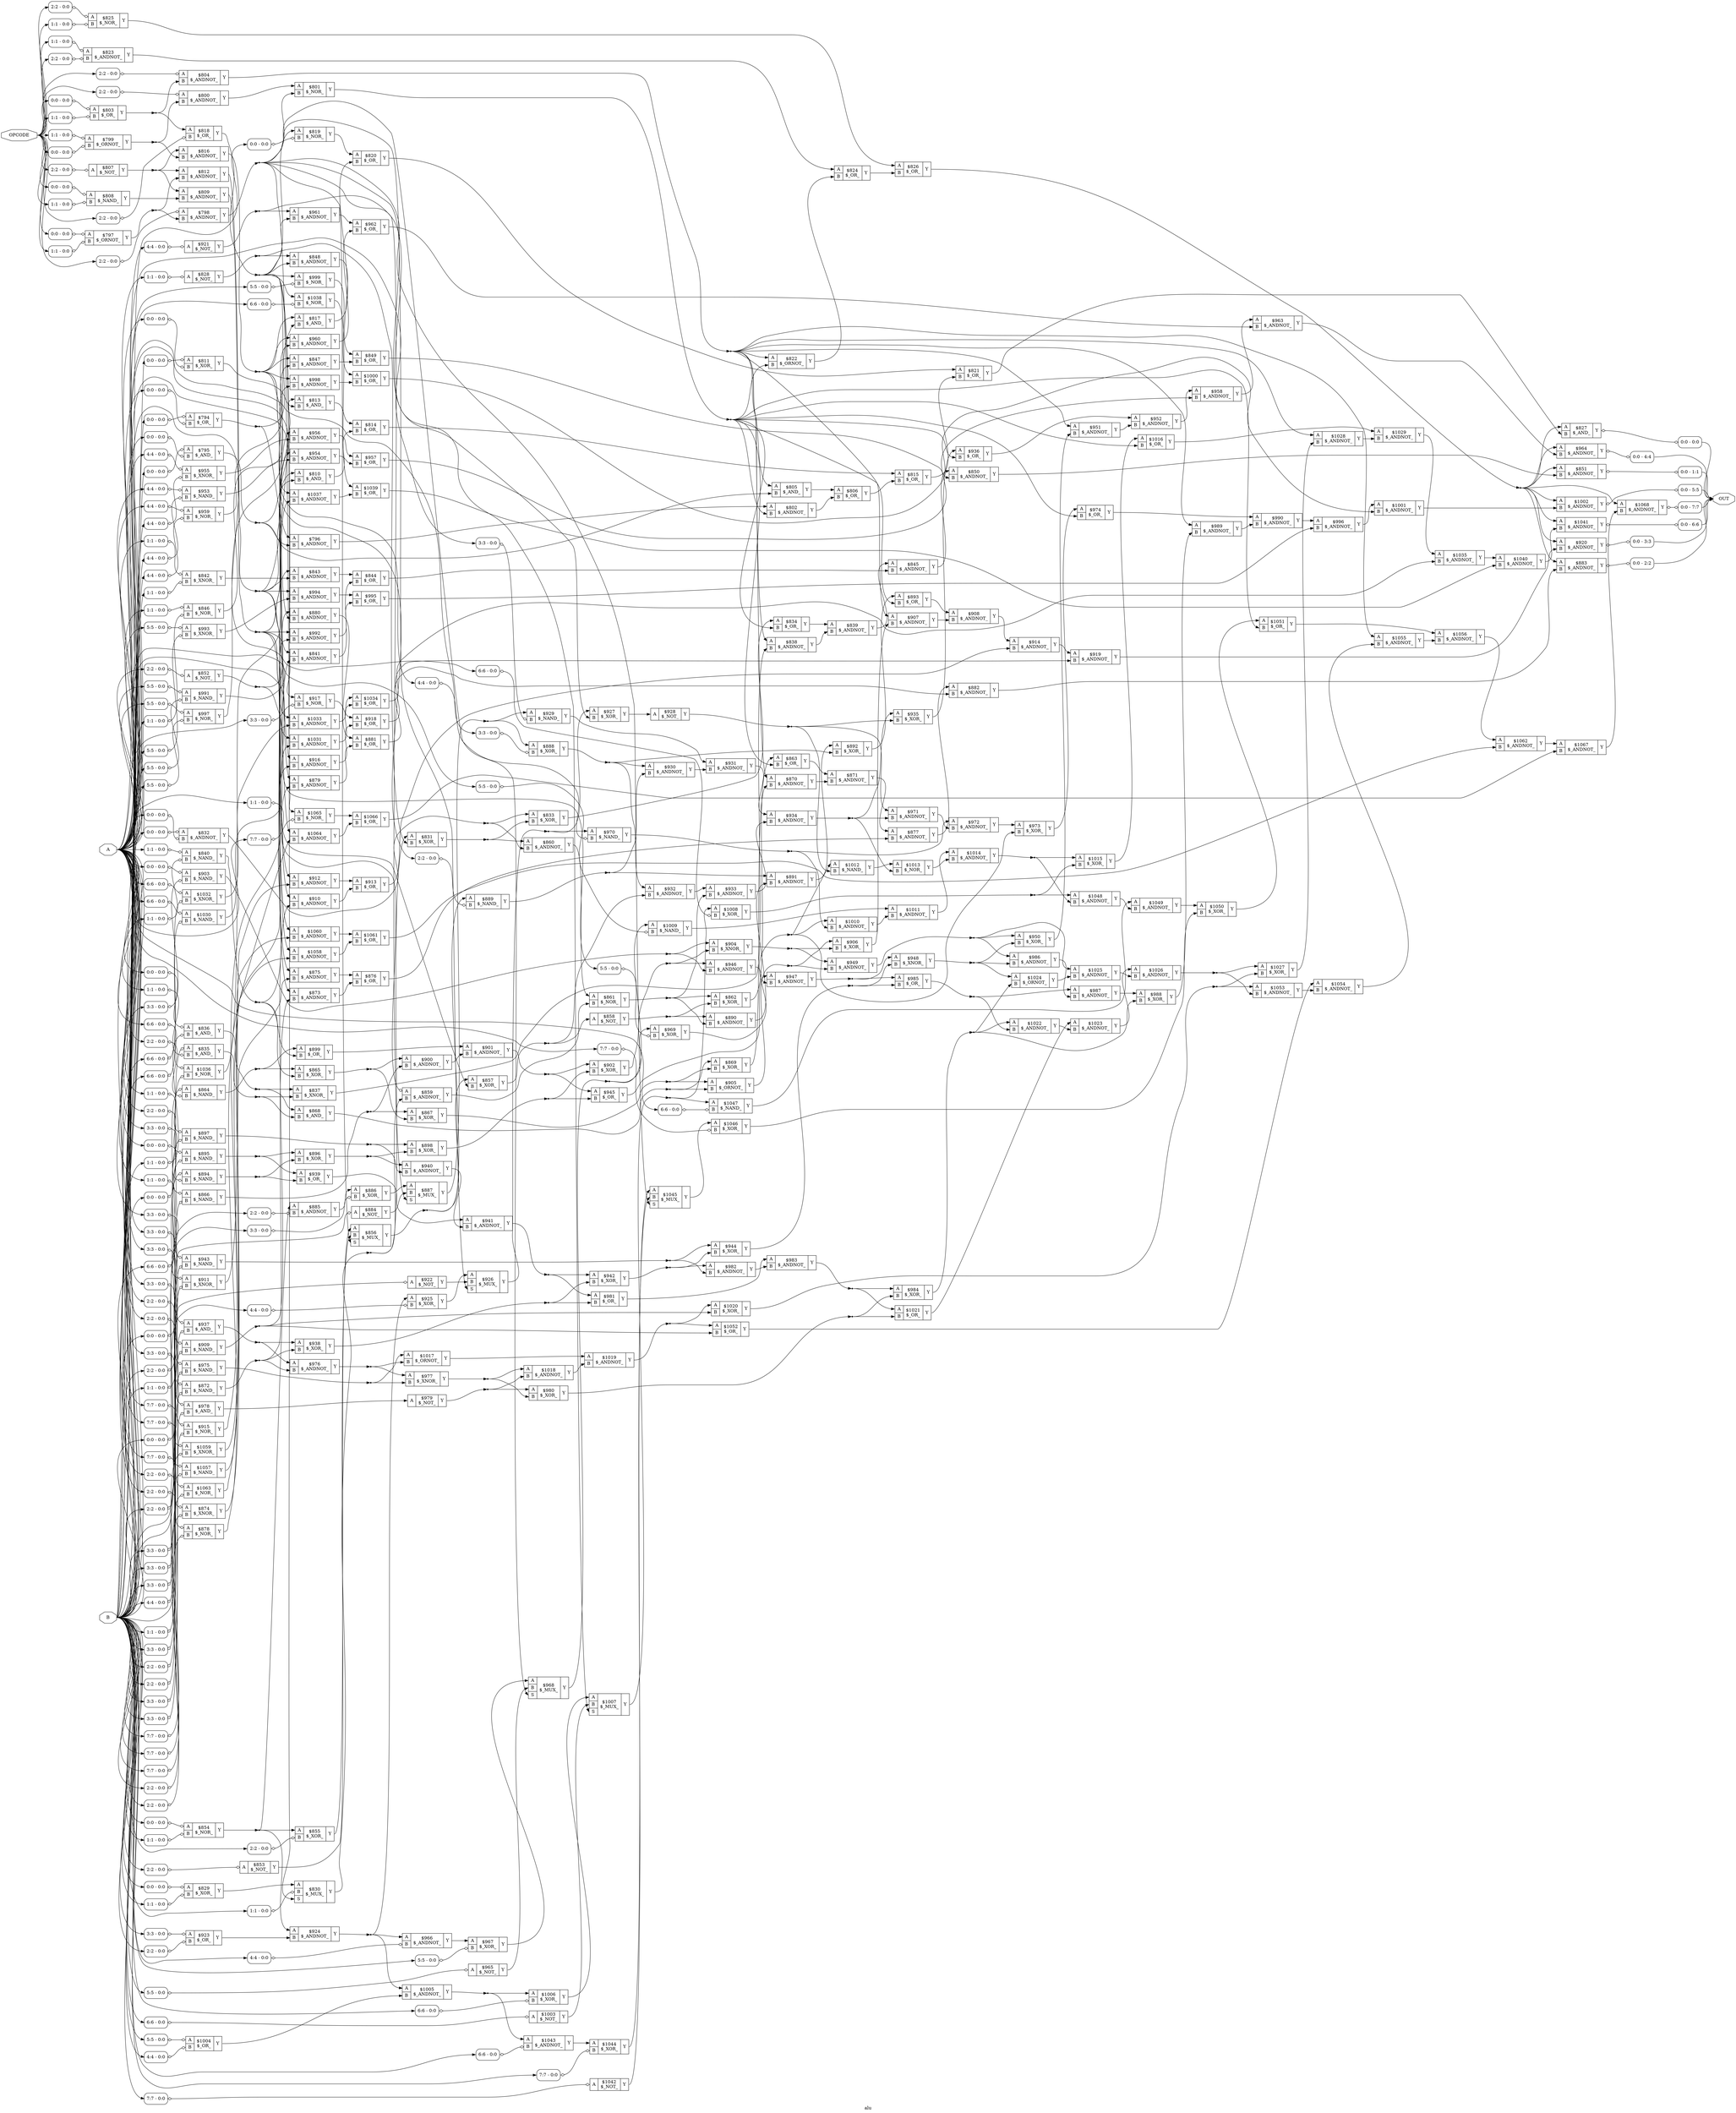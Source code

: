 digraph "alu" {
label="alu";
rankdir="LR";
remincross=true;
n268 [ shape=octagon, label="A", color="black", fontcolor="black" ];
n269 [ shape=octagon, label="B", color="black", fontcolor="black" ];
n270 [ shape=octagon, label="OPCODE", color="black", fontcolor="black" ];
n271 [ shape=octagon, label="OUT", color="black", fontcolor="black" ];
c273 [ shape=record, label="{{<p268> A|<p269> B}|$1000\n$_OR_|{<p272> Y}}",  ];
c274 [ shape=record, label="{{<p268> A|<p269> B}|$1001\n$_ANDNOT_|{<p272> Y}}",  ];
c275 [ shape=record, label="{{<p268> A|<p269> B}|$1002\n$_ANDNOT_|{<p272> Y}}",  ];
x0 [ shape=record, style=rounded, label="<s0> 0:0 - 5:5 ", color="black", fontcolor="black" ];
c275:p272:e -> x0:w [arrowhead=odiamond, arrowtail=odiamond, dir=both, color="black", fontcolor="black", label=""];
c276 [ shape=record, label="{{<p268> A}|$1003\n$_NOT_|{<p272> Y}}",  ];
x1 [ shape=record, style=rounded, label="<s0> 6:6 - 0:0 ", color="black", fontcolor="black" ];
x1:e -> c276:p268:w [arrowhead=odiamond, arrowtail=odiamond, dir=both, color="black", fontcolor="black", label=""];
c277 [ shape=record, label="{{<p268> A|<p269> B}|$1004\n$_OR_|{<p272> Y}}",  ];
x2 [ shape=record, style=rounded, label="<s0> 5:5 - 0:0 ", color="black", fontcolor="black" ];
x2:e -> c277:p268:w [arrowhead=odiamond, arrowtail=odiamond, dir=both, color="black", fontcolor="black", label=""];
x3 [ shape=record, style=rounded, label="<s0> 4:4 - 0:0 ", color="black", fontcolor="black" ];
x3:e -> c277:p269:w [arrowhead=odiamond, arrowtail=odiamond, dir=both, color="black", fontcolor="black", label=""];
c278 [ shape=record, label="{{<p268> A|<p269> B}|$1005\n$_ANDNOT_|{<p272> Y}}",  ];
c279 [ shape=record, label="{{<p268> A|<p269> B}|$1006\n$_XOR_|{<p272> Y}}",  ];
x4 [ shape=record, style=rounded, label="<s0> 6:6 - 0:0 ", color="black", fontcolor="black" ];
x4:e -> c279:p269:w [arrowhead=odiamond, arrowtail=odiamond, dir=both, color="black", fontcolor="black", label=""];
c281 [ shape=record, label="{{<p268> A|<p269> B|<p280> S}|$1007\n$_MUX_|{<p272> Y}}",  ];
c282 [ shape=record, label="{{<p268> A|<p269> B}|$1008\n$_XOR_|{<p272> Y}}",  ];
x5 [ shape=record, style=rounded, label="<s0> 6:6 - 0:0 ", color="black", fontcolor="black" ];
x5:e -> c282:p269:w [arrowhead=odiamond, arrowtail=odiamond, dir=both, color="black", fontcolor="black", label=""];
c283 [ shape=record, label="{{<p268> A|<p269> B}|$1009\n$_NAND_|{<p272> Y}}",  ];
x6 [ shape=record, style=rounded, label="<s0> 5:5 - 0:0 ", color="black", fontcolor="black" ];
x6:e -> c283:p269:w [arrowhead=odiamond, arrowtail=odiamond, dir=both, color="black", fontcolor="black", label=""];
c284 [ shape=record, label="{{<p268> A|<p269> B}|$1010\n$_ANDNOT_|{<p272> Y}}",  ];
c285 [ shape=record, label="{{<p268> A|<p269> B}|$1011\n$_ANDNOT_|{<p272> Y}}",  ];
c286 [ shape=record, label="{{<p268> A|<p269> B}|$1012\n$_NAND_|{<p272> Y}}",  ];
c287 [ shape=record, label="{{<p268> A|<p269> B}|$1013\n$_NOR_|{<p272> Y}}",  ];
c288 [ shape=record, label="{{<p268> A|<p269> B}|$1014\n$_ANDNOT_|{<p272> Y}}",  ];
c289 [ shape=record, label="{{<p268> A|<p269> B}|$1015\n$_XOR_|{<p272> Y}}",  ];
c290 [ shape=record, label="{{<p268> A|<p269> B}|$1016\n$_OR_|{<p272> Y}}",  ];
c291 [ shape=record, label="{{<p268> A|<p269> B}|$1017\n$_ORNOT_|{<p272> Y}}",  ];
c292 [ shape=record, label="{{<p268> A|<p269> B}|$1018\n$_ANDNOT_|{<p272> Y}}",  ];
c293 [ shape=record, label="{{<p268> A|<p269> B}|$1019\n$_ANDNOT_|{<p272> Y}}",  ];
c294 [ shape=record, label="{{<p268> A|<p269> B}|$1020\n$_XOR_|{<p272> Y}}",  ];
c295 [ shape=record, label="{{<p268> A|<p269> B}|$1021\n$_OR_|{<p272> Y}}",  ];
c296 [ shape=record, label="{{<p268> A|<p269> B}|$1022\n$_ANDNOT_|{<p272> Y}}",  ];
c297 [ shape=record, label="{{<p268> A|<p269> B}|$1023\n$_ANDNOT_|{<p272> Y}}",  ];
c298 [ shape=record, label="{{<p268> A|<p269> B}|$1024\n$_ORNOT_|{<p272> Y}}",  ];
c299 [ shape=record, label="{{<p268> A|<p269> B}|$1025\n$_ANDNOT_|{<p272> Y}}",  ];
c300 [ shape=record, label="{{<p268> A|<p269> B}|$1026\n$_ANDNOT_|{<p272> Y}}",  ];
c301 [ shape=record, label="{{<p268> A|<p269> B}|$1027\n$_XOR_|{<p272> Y}}",  ];
c302 [ shape=record, label="{{<p268> A|<p269> B}|$1028\n$_ANDNOT_|{<p272> Y}}",  ];
c303 [ shape=record, label="{{<p268> A|<p269> B}|$1029\n$_ANDNOT_|{<p272> Y}}",  ];
c304 [ shape=record, label="{{<p268> A|<p269> B}|$1030\n$_NAND_|{<p272> Y}}",  ];
x7 [ shape=record, style=rounded, label="<s0> 6:6 - 0:0 ", color="black", fontcolor="black" ];
x7:e -> c304:p268:w [arrowhead=odiamond, arrowtail=odiamond, dir=both, color="black", fontcolor="black", label=""];
x8 [ shape=record, style=rounded, label="<s0> 6:6 - 0:0 ", color="black", fontcolor="black" ];
x8:e -> c304:p269:w [arrowhead=odiamond, arrowtail=odiamond, dir=both, color="black", fontcolor="black", label=""];
c305 [ shape=record, label="{{<p268> A|<p269> B}|$1031\n$_ANDNOT_|{<p272> Y}}",  ];
c306 [ shape=record, label="{{<p268> A|<p269> B}|$1032\n$_XNOR_|{<p272> Y}}",  ];
x9 [ shape=record, style=rounded, label="<s0> 6:6 - 0:0 ", color="black", fontcolor="black" ];
x9:e -> c306:p268:w [arrowhead=odiamond, arrowtail=odiamond, dir=both, color="black", fontcolor="black", label=""];
x10 [ shape=record, style=rounded, label="<s0> 6:6 - 0:0 ", color="black", fontcolor="black" ];
x10:e -> c306:p269:w [arrowhead=odiamond, arrowtail=odiamond, dir=both, color="black", fontcolor="black", label=""];
c307 [ shape=record, label="{{<p268> A|<p269> B}|$1033\n$_ANDNOT_|{<p272> Y}}",  ];
c308 [ shape=record, label="{{<p268> A|<p269> B}|$1034\n$_OR_|{<p272> Y}}",  ];
c309 [ shape=record, label="{{<p268> A|<p269> B}|$1035\n$_ANDNOT_|{<p272> Y}}",  ];
c310 [ shape=record, label="{{<p268> A|<p269> B}|$1036\n$_NOR_|{<p272> Y}}",  ];
x11 [ shape=record, style=rounded, label="<s0> 6:6 - 0:0 ", color="black", fontcolor="black" ];
x11:e -> c310:p268:w [arrowhead=odiamond, arrowtail=odiamond, dir=both, color="black", fontcolor="black", label=""];
x12 [ shape=record, style=rounded, label="<s0> 6:6 - 0:0 ", color="black", fontcolor="black" ];
x12:e -> c310:p269:w [arrowhead=odiamond, arrowtail=odiamond, dir=both, color="black", fontcolor="black", label=""];
c311 [ shape=record, label="{{<p268> A|<p269> B}|$1037\n$_ANDNOT_|{<p272> Y}}",  ];
c312 [ shape=record, label="{{<p268> A|<p269> B}|$1038\n$_NOR_|{<p272> Y}}",  ];
x13 [ shape=record, style=rounded, label="<s0> 6:6 - 0:0 ", color="black", fontcolor="black" ];
x13:e -> c312:p269:w [arrowhead=odiamond, arrowtail=odiamond, dir=both, color="black", fontcolor="black", label=""];
c313 [ shape=record, label="{{<p268> A|<p269> B}|$1039\n$_OR_|{<p272> Y}}",  ];
c314 [ shape=record, label="{{<p268> A|<p269> B}|$1040\n$_ANDNOT_|{<p272> Y}}",  ];
c315 [ shape=record, label="{{<p268> A|<p269> B}|$1041\n$_ANDNOT_|{<p272> Y}}",  ];
x14 [ shape=record, style=rounded, label="<s0> 0:0 - 6:6 ", color="black", fontcolor="black" ];
c315:p272:e -> x14:w [arrowhead=odiamond, arrowtail=odiamond, dir=both, color="black", fontcolor="black", label=""];
c316 [ shape=record, label="{{<p268> A}|$1042\n$_NOT_|{<p272> Y}}",  ];
x15 [ shape=record, style=rounded, label="<s0> 7:7 - 0:0 ", color="black", fontcolor="black" ];
x15:e -> c316:p268:w [arrowhead=odiamond, arrowtail=odiamond, dir=both, color="black", fontcolor="black", label=""];
c317 [ shape=record, label="{{<p268> A|<p269> B}|$1043\n$_ANDNOT_|{<p272> Y}}",  ];
x16 [ shape=record, style=rounded, label="<s0> 6:6 - 0:0 ", color="black", fontcolor="black" ];
x16:e -> c317:p269:w [arrowhead=odiamond, arrowtail=odiamond, dir=both, color="black", fontcolor="black", label=""];
c318 [ shape=record, label="{{<p268> A|<p269> B}|$1044\n$_XOR_|{<p272> Y}}",  ];
x17 [ shape=record, style=rounded, label="<s0> 7:7 - 0:0 ", color="black", fontcolor="black" ];
x17:e -> c318:p269:w [arrowhead=odiamond, arrowtail=odiamond, dir=both, color="black", fontcolor="black", label=""];
c319 [ shape=record, label="{{<p268> A|<p269> B|<p280> S}|$1045\n$_MUX_|{<p272> Y}}",  ];
c320 [ shape=record, label="{{<p268> A|<p269> B}|$1046\n$_XOR_|{<p272> Y}}",  ];
x18 [ shape=record, style=rounded, label="<s0> 7:7 - 0:0 ", color="black", fontcolor="black" ];
x18:e -> c320:p269:w [arrowhead=odiamond, arrowtail=odiamond, dir=both, color="black", fontcolor="black", label=""];
c321 [ shape=record, label="{{<p268> A|<p269> B}|$1047\n$_NAND_|{<p272> Y}}",  ];
x19 [ shape=record, style=rounded, label="<s0> 6:6 - 0:0 ", color="black", fontcolor="black" ];
x19:e -> c321:p269:w [arrowhead=odiamond, arrowtail=odiamond, dir=both, color="black", fontcolor="black", label=""];
c322 [ shape=record, label="{{<p268> A|<p269> B}|$1048\n$_ANDNOT_|{<p272> Y}}",  ];
c323 [ shape=record, label="{{<p268> A|<p269> B}|$1049\n$_ANDNOT_|{<p272> Y}}",  ];
c324 [ shape=record, label="{{<p268> A|<p269> B}|$1050\n$_XOR_|{<p272> Y}}",  ];
c325 [ shape=record, label="{{<p268> A|<p269> B}|$1051\n$_OR_|{<p272> Y}}",  ];
c326 [ shape=record, label="{{<p268> A|<p269> B}|$1052\n$_OR_|{<p272> Y}}",  ];
c327 [ shape=record, label="{{<p268> A|<p269> B}|$1053\n$_ANDNOT_|{<p272> Y}}",  ];
c328 [ shape=record, label="{{<p268> A|<p269> B}|$1054\n$_ANDNOT_|{<p272> Y}}",  ];
c329 [ shape=record, label="{{<p268> A|<p269> B}|$1055\n$_ANDNOT_|{<p272> Y}}",  ];
c330 [ shape=record, label="{{<p268> A|<p269> B}|$1056\n$_ANDNOT_|{<p272> Y}}",  ];
c331 [ shape=record, label="{{<p268> A|<p269> B}|$1057\n$_NAND_|{<p272> Y}}",  ];
x20 [ shape=record, style=rounded, label="<s0> 7:7 - 0:0 ", color="black", fontcolor="black" ];
x20:e -> c331:p268:w [arrowhead=odiamond, arrowtail=odiamond, dir=both, color="black", fontcolor="black", label=""];
x21 [ shape=record, style=rounded, label="<s0> 7:7 - 0:0 ", color="black", fontcolor="black" ];
x21:e -> c331:p269:w [arrowhead=odiamond, arrowtail=odiamond, dir=both, color="black", fontcolor="black", label=""];
c332 [ shape=record, label="{{<p268> A|<p269> B}|$1058\n$_ANDNOT_|{<p272> Y}}",  ];
c333 [ shape=record, label="{{<p268> A|<p269> B}|$1059\n$_XNOR_|{<p272> Y}}",  ];
x22 [ shape=record, style=rounded, label="<s0> 7:7 - 0:0 ", color="black", fontcolor="black" ];
x22:e -> c333:p268:w [arrowhead=odiamond, arrowtail=odiamond, dir=both, color="black", fontcolor="black", label=""];
x23 [ shape=record, style=rounded, label="<s0> 7:7 - 0:0 ", color="black", fontcolor="black" ];
x23:e -> c333:p269:w [arrowhead=odiamond, arrowtail=odiamond, dir=both, color="black", fontcolor="black", label=""];
c334 [ shape=record, label="{{<p268> A|<p269> B}|$1060\n$_ANDNOT_|{<p272> Y}}",  ];
c335 [ shape=record, label="{{<p268> A|<p269> B}|$1061\n$_OR_|{<p272> Y}}",  ];
c336 [ shape=record, label="{{<p268> A|<p269> B}|$1062\n$_ANDNOT_|{<p272> Y}}",  ];
c337 [ shape=record, label="{{<p268> A|<p269> B}|$1063\n$_NOR_|{<p272> Y}}",  ];
x24 [ shape=record, style=rounded, label="<s0> 7:7 - 0:0 ", color="black", fontcolor="black" ];
x24:e -> c337:p268:w [arrowhead=odiamond, arrowtail=odiamond, dir=both, color="black", fontcolor="black", label=""];
x25 [ shape=record, style=rounded, label="<s0> 7:7 - 0:0 ", color="black", fontcolor="black" ];
x25:e -> c337:p269:w [arrowhead=odiamond, arrowtail=odiamond, dir=both, color="black", fontcolor="black", label=""];
c338 [ shape=record, label="{{<p268> A|<p269> B}|$1064\n$_ANDNOT_|{<p272> Y}}",  ];
c339 [ shape=record, label="{{<p268> A|<p269> B}|$1065\n$_NOR_|{<p272> Y}}",  ];
x26 [ shape=record, style=rounded, label="<s0> 7:7 - 0:0 ", color="black", fontcolor="black" ];
x26:e -> c339:p269:w [arrowhead=odiamond, arrowtail=odiamond, dir=both, color="black", fontcolor="black", label=""];
c340 [ shape=record, label="{{<p268> A|<p269> B}|$1066\n$_OR_|{<p272> Y}}",  ];
c341 [ shape=record, label="{{<p268> A|<p269> B}|$1067\n$_ANDNOT_|{<p272> Y}}",  ];
c342 [ shape=record, label="{{<p268> A|<p269> B}|$1068\n$_ANDNOT_|{<p272> Y}}",  ];
x27 [ shape=record, style=rounded, label="<s0> 0:0 - 7:7 ", color="black", fontcolor="black" ];
c342:p272:e -> x27:w [arrowhead=odiamond, arrowtail=odiamond, dir=both, color="black", fontcolor="black", label=""];
c343 [ shape=record, label="{{<p268> A|<p269> B}|$794\n$_OR_|{<p272> Y}}",  ];
x28 [ shape=record, style=rounded, label="<s0> 0:0 - 0:0 ", color="black", fontcolor="black" ];
x28:e -> c343:p268:w [arrowhead=odiamond, arrowtail=odiamond, dir=both, color="black", fontcolor="black", label=""];
x29 [ shape=record, style=rounded, label="<s0> 0:0 - 0:0 ", color="black", fontcolor="black" ];
x29:e -> c343:p269:w [arrowhead=odiamond, arrowtail=odiamond, dir=both, color="black", fontcolor="black", label=""];
c344 [ shape=record, label="{{<p268> A|<p269> B}|$795\n$_AND_|{<p272> Y}}",  ];
x30 [ shape=record, style=rounded, label="<s0> 0:0 - 0:0 ", color="black", fontcolor="black" ];
x30:e -> c344:p268:w [arrowhead=odiamond, arrowtail=odiamond, dir=both, color="black", fontcolor="black", label=""];
x31 [ shape=record, style=rounded, label="<s0> 0:0 - 0:0 ", color="black", fontcolor="black" ];
x31:e -> c344:p269:w [arrowhead=odiamond, arrowtail=odiamond, dir=both, color="black", fontcolor="black", label=""];
c345 [ shape=record, label="{{<p268> A|<p269> B}|$796\n$_ANDNOT_|{<p272> Y}}",  ];
c346 [ shape=record, label="{{<p268> A|<p269> B}|$797\n$_ORNOT_|{<p272> Y}}",  ];
x32 [ shape=record, style=rounded, label="<s0> 0:0 - 0:0 ", color="black", fontcolor="black" ];
x32:e -> c346:p268:w [arrowhead=odiamond, arrowtail=odiamond, dir=both, color="black", fontcolor="black", label=""];
x33 [ shape=record, style=rounded, label="<s0> 1:1 - 0:0 ", color="black", fontcolor="black" ];
x33:e -> c346:p269:w [arrowhead=odiamond, arrowtail=odiamond, dir=both, color="black", fontcolor="black", label=""];
c347 [ shape=record, label="{{<p268> A|<p269> B}|$798\n$_ANDNOT_|{<p272> Y}}",  ];
x34 [ shape=record, style=rounded, label="<s0> 2:2 - 0:0 ", color="black", fontcolor="black" ];
x34:e -> c347:p268:w [arrowhead=odiamond, arrowtail=odiamond, dir=both, color="black", fontcolor="black", label=""];
c348 [ shape=record, label="{{<p268> A|<p269> B}|$799\n$_ORNOT_|{<p272> Y}}",  ];
x35 [ shape=record, style=rounded, label="<s0> 1:1 - 0:0 ", color="black", fontcolor="black" ];
x35:e -> c348:p268:w [arrowhead=odiamond, arrowtail=odiamond, dir=both, color="black", fontcolor="black", label=""];
x36 [ shape=record, style=rounded, label="<s0> 0:0 - 0:0 ", color="black", fontcolor="black" ];
x36:e -> c348:p269:w [arrowhead=odiamond, arrowtail=odiamond, dir=both, color="black", fontcolor="black", label=""];
c349 [ shape=record, label="{{<p268> A|<p269> B}|$800\n$_ANDNOT_|{<p272> Y}}",  ];
x37 [ shape=record, style=rounded, label="<s0> 2:2 - 0:0 ", color="black", fontcolor="black" ];
x37:e -> c349:p268:w [arrowhead=odiamond, arrowtail=odiamond, dir=both, color="black", fontcolor="black", label=""];
c350 [ shape=record, label="{{<p268> A|<p269> B}|$801\n$_NOR_|{<p272> Y}}",  ];
c351 [ shape=record, label="{{<p268> A|<p269> B}|$802\n$_ANDNOT_|{<p272> Y}}",  ];
c352 [ shape=record, label="{{<p268> A|<p269> B}|$803\n$_OR_|{<p272> Y}}",  ];
x38 [ shape=record, style=rounded, label="<s0> 0:0 - 0:0 ", color="black", fontcolor="black" ];
x38:e -> c352:p268:w [arrowhead=odiamond, arrowtail=odiamond, dir=both, color="black", fontcolor="black", label=""];
x39 [ shape=record, style=rounded, label="<s0> 1:1 - 0:0 ", color="black", fontcolor="black" ];
x39:e -> c352:p269:w [arrowhead=odiamond, arrowtail=odiamond, dir=both, color="black", fontcolor="black", label=""];
c353 [ shape=record, label="{{<p268> A|<p269> B}|$804\n$_ANDNOT_|{<p272> Y}}",  ];
x40 [ shape=record, style=rounded, label="<s0> 2:2 - 0:0 ", color="black", fontcolor="black" ];
x40:e -> c353:p268:w [arrowhead=odiamond, arrowtail=odiamond, dir=both, color="black", fontcolor="black", label=""];
c354 [ shape=record, label="{{<p268> A|<p269> B}|$805\n$_AND_|{<p272> Y}}",  ];
c355 [ shape=record, label="{{<p268> A|<p269> B}|$806\n$_OR_|{<p272> Y}}",  ];
c356 [ shape=record, label="{{<p268> A}|$807\n$_NOT_|{<p272> Y}}",  ];
x41 [ shape=record, style=rounded, label="<s0> 2:2 - 0:0 ", color="black", fontcolor="black" ];
x41:e -> c356:p268:w [arrowhead=odiamond, arrowtail=odiamond, dir=both, color="black", fontcolor="black", label=""];
c357 [ shape=record, label="{{<p268> A|<p269> B}|$808\n$_NAND_|{<p272> Y}}",  ];
x42 [ shape=record, style=rounded, label="<s0> 0:0 - 0:0 ", color="black", fontcolor="black" ];
x42:e -> c357:p268:w [arrowhead=odiamond, arrowtail=odiamond, dir=both, color="black", fontcolor="black", label=""];
x43 [ shape=record, style=rounded, label="<s0> 1:1 - 0:0 ", color="black", fontcolor="black" ];
x43:e -> c357:p269:w [arrowhead=odiamond, arrowtail=odiamond, dir=both, color="black", fontcolor="black", label=""];
c358 [ shape=record, label="{{<p268> A|<p269> B}|$809\n$_ANDNOT_|{<p272> Y}}",  ];
c359 [ shape=record, label="{{<p268> A|<p269> B}|$810\n$_AND_|{<p272> Y}}",  ];
c360 [ shape=record, label="{{<p268> A|<p269> B}|$811\n$_XOR_|{<p272> Y}}",  ];
x44 [ shape=record, style=rounded, label="<s0> 0:0 - 0:0 ", color="black", fontcolor="black" ];
x44:e -> c360:p268:w [arrowhead=odiamond, arrowtail=odiamond, dir=both, color="black", fontcolor="black", label=""];
x45 [ shape=record, style=rounded, label="<s0> 0:0 - 0:0 ", color="black", fontcolor="black" ];
x45:e -> c360:p269:w [arrowhead=odiamond, arrowtail=odiamond, dir=both, color="black", fontcolor="black", label=""];
c361 [ shape=record, label="{{<p268> A|<p269> B}|$812\n$_ANDNOT_|{<p272> Y}}",  ];
c362 [ shape=record, label="{{<p268> A|<p269> B}|$813\n$_AND_|{<p272> Y}}",  ];
c363 [ shape=record, label="{{<p268> A|<p269> B}|$814\n$_OR_|{<p272> Y}}",  ];
c364 [ shape=record, label="{{<p268> A|<p269> B}|$815\n$_OR_|{<p272> Y}}",  ];
c365 [ shape=record, label="{{<p268> A|<p269> B}|$816\n$_ANDNOT_|{<p272> Y}}",  ];
c366 [ shape=record, label="{{<p268> A|<p269> B}|$817\n$_AND_|{<p272> Y}}",  ];
c367 [ shape=record, label="{{<p268> A|<p269> B}|$818\n$_OR_|{<p272> Y}}",  ];
x46 [ shape=record, style=rounded, label="<s0> 2:2 - 0:0 ", color="black", fontcolor="black" ];
x46:e -> c367:p269:w [arrowhead=odiamond, arrowtail=odiamond, dir=both, color="black", fontcolor="black", label=""];
c368 [ shape=record, label="{{<p268> A|<p269> B}|$819\n$_NOR_|{<p272> Y}}",  ];
x47 [ shape=record, style=rounded, label="<s0> 0:0 - 0:0 ", color="black", fontcolor="black" ];
x47:e -> c368:p269:w [arrowhead=odiamond, arrowtail=odiamond, dir=both, color="black", fontcolor="black", label=""];
c369 [ shape=record, label="{{<p268> A|<p269> B}|$820\n$_OR_|{<p272> Y}}",  ];
c370 [ shape=record, label="{{<p268> A|<p269> B}|$821\n$_OR_|{<p272> Y}}",  ];
c371 [ shape=record, label="{{<p268> A|<p269> B}|$822\n$_ORNOT_|{<p272> Y}}",  ];
c372 [ shape=record, label="{{<p268> A|<p269> B}|$823\n$_ANDNOT_|{<p272> Y}}",  ];
x48 [ shape=record, style=rounded, label="<s0> 1:1 - 0:0 ", color="black", fontcolor="black" ];
x48:e -> c372:p268:w [arrowhead=odiamond, arrowtail=odiamond, dir=both, color="black", fontcolor="black", label=""];
x49 [ shape=record, style=rounded, label="<s0> 2:2 - 0:0 ", color="black", fontcolor="black" ];
x49:e -> c372:p269:w [arrowhead=odiamond, arrowtail=odiamond, dir=both, color="black", fontcolor="black", label=""];
c373 [ shape=record, label="{{<p268> A|<p269> B}|$824\n$_OR_|{<p272> Y}}",  ];
c374 [ shape=record, label="{{<p268> A|<p269> B}|$825\n$_NOR_|{<p272> Y}}",  ];
x50 [ shape=record, style=rounded, label="<s0> 2:2 - 0:0 ", color="black", fontcolor="black" ];
x50:e -> c374:p268:w [arrowhead=odiamond, arrowtail=odiamond, dir=both, color="black", fontcolor="black", label=""];
x51 [ shape=record, style=rounded, label="<s0> 1:1 - 0:0 ", color="black", fontcolor="black" ];
x51:e -> c374:p269:w [arrowhead=odiamond, arrowtail=odiamond, dir=both, color="black", fontcolor="black", label=""];
c375 [ shape=record, label="{{<p268> A|<p269> B}|$826\n$_OR_|{<p272> Y}}",  ];
c376 [ shape=record, label="{{<p268> A|<p269> B}|$827\n$_AND_|{<p272> Y}}",  ];
x52 [ shape=record, style=rounded, label="<s0> 0:0 - 0:0 ", color="black", fontcolor="black" ];
c376:p272:e -> x52:w [arrowhead=odiamond, arrowtail=odiamond, dir=both, color="black", fontcolor="black", label=""];
c377 [ shape=record, label="{{<p268> A}|$828\n$_NOT_|{<p272> Y}}",  ];
x53 [ shape=record, style=rounded, label="<s0> 1:1 - 0:0 ", color="black", fontcolor="black" ];
x53:e -> c377:p268:w [arrowhead=odiamond, arrowtail=odiamond, dir=both, color="black", fontcolor="black", label=""];
c378 [ shape=record, label="{{<p268> A|<p269> B}|$829\n$_XOR_|{<p272> Y}}",  ];
x54 [ shape=record, style=rounded, label="<s0> 0:0 - 0:0 ", color="black", fontcolor="black" ];
x54:e -> c378:p268:w [arrowhead=odiamond, arrowtail=odiamond, dir=both, color="black", fontcolor="black", label=""];
x55 [ shape=record, style=rounded, label="<s0> 1:1 - 0:0 ", color="black", fontcolor="black" ];
x55:e -> c378:p269:w [arrowhead=odiamond, arrowtail=odiamond, dir=both, color="black", fontcolor="black", label=""];
c379 [ shape=record, label="{{<p268> A|<p269> B|<p280> S}|$830\n$_MUX_|{<p272> Y}}",  ];
x56 [ shape=record, style=rounded, label="<s0> 1:1 - 0:0 ", color="black", fontcolor="black" ];
x56:e -> c379:p269:w [arrowhead=odiamond, arrowtail=odiamond, dir=both, color="black", fontcolor="black", label=""];
c380 [ shape=record, label="{{<p268> A|<p269> B}|$831\n$_XOR_|{<p272> Y}}",  ];
c381 [ shape=record, label="{{<p268> A|<p269> B}|$832\n$_ANDNOT_|{<p272> Y}}",  ];
x57 [ shape=record, style=rounded, label="<s0> 0:0 - 0:0 ", color="black", fontcolor="black" ];
x57:e -> c381:p268:w [arrowhead=odiamond, arrowtail=odiamond, dir=both, color="black", fontcolor="black", label=""];
x58 [ shape=record, style=rounded, label="<s0> 0:0 - 0:0 ", color="black", fontcolor="black" ];
x58:e -> c381:p269:w [arrowhead=odiamond, arrowtail=odiamond, dir=both, color="black", fontcolor="black", label=""];
c382 [ shape=record, label="{{<p268> A|<p269> B}|$833\n$_XOR_|{<p272> Y}}",  ];
c383 [ shape=record, label="{{<p268> A|<p269> B}|$834\n$_OR_|{<p272> Y}}",  ];
c384 [ shape=record, label="{{<p268> A|<p269> B}|$835\n$_AND_|{<p272> Y}}",  ];
x59 [ shape=record, style=rounded, label="<s0> 0:0 - 0:0 ", color="black", fontcolor="black" ];
x59:e -> c384:p268:w [arrowhead=odiamond, arrowtail=odiamond, dir=both, color="black", fontcolor="black", label=""];
x60 [ shape=record, style=rounded, label="<s0> 1:1 - 0:0 ", color="black", fontcolor="black" ];
x60:e -> c384:p269:w [arrowhead=odiamond, arrowtail=odiamond, dir=both, color="black", fontcolor="black", label=""];
c385 [ shape=record, label="{{<p268> A|<p269> B}|$836\n$_AND_|{<p272> Y}}",  ];
x61 [ shape=record, style=rounded, label="<s0> 0:0 - 0:0 ", color="black", fontcolor="black" ];
x61:e -> c385:p268:w [arrowhead=odiamond, arrowtail=odiamond, dir=both, color="black", fontcolor="black", label=""];
x62 [ shape=record, style=rounded, label="<s0> 1:1 - 0:0 ", color="black", fontcolor="black" ];
x62:e -> c385:p269:w [arrowhead=odiamond, arrowtail=odiamond, dir=both, color="black", fontcolor="black", label=""];
c386 [ shape=record, label="{{<p268> A|<p269> B}|$837\n$_XNOR_|{<p272> Y}}",  ];
c387 [ shape=record, label="{{<p268> A|<p269> B}|$838\n$_ANDNOT_|{<p272> Y}}",  ];
c388 [ shape=record, label="{{<p268> A|<p269> B}|$839\n$_ANDNOT_|{<p272> Y}}",  ];
c389 [ shape=record, label="{{<p268> A|<p269> B}|$840\n$_NAND_|{<p272> Y}}",  ];
x63 [ shape=record, style=rounded, label="<s0> 1:1 - 0:0 ", color="black", fontcolor="black" ];
x63:e -> c389:p268:w [arrowhead=odiamond, arrowtail=odiamond, dir=both, color="black", fontcolor="black", label=""];
x64 [ shape=record, style=rounded, label="<s0> 1:1 - 0:0 ", color="black", fontcolor="black" ];
x64:e -> c389:p269:w [arrowhead=odiamond, arrowtail=odiamond, dir=both, color="black", fontcolor="black", label=""];
c390 [ shape=record, label="{{<p268> A|<p269> B}|$841\n$_ANDNOT_|{<p272> Y}}",  ];
c391 [ shape=record, label="{{<p268> A|<p269> B}|$842\n$_XNOR_|{<p272> Y}}",  ];
x65 [ shape=record, style=rounded, label="<s0> 1:1 - 0:0 ", color="black", fontcolor="black" ];
x65:e -> c391:p268:w [arrowhead=odiamond, arrowtail=odiamond, dir=both, color="black", fontcolor="black", label=""];
x66 [ shape=record, style=rounded, label="<s0> 1:1 - 0:0 ", color="black", fontcolor="black" ];
x66:e -> c391:p269:w [arrowhead=odiamond, arrowtail=odiamond, dir=both, color="black", fontcolor="black", label=""];
c392 [ shape=record, label="{{<p268> A|<p269> B}|$843\n$_ANDNOT_|{<p272> Y}}",  ];
c393 [ shape=record, label="{{<p268> A|<p269> B}|$844\n$_OR_|{<p272> Y}}",  ];
c394 [ shape=record, label="{{<p268> A|<p269> B}|$845\n$_ANDNOT_|{<p272> Y}}",  ];
c395 [ shape=record, label="{{<p268> A|<p269> B}|$846\n$_NOR_|{<p272> Y}}",  ];
x67 [ shape=record, style=rounded, label="<s0> 1:1 - 0:0 ", color="black", fontcolor="black" ];
x67:e -> c395:p268:w [arrowhead=odiamond, arrowtail=odiamond, dir=both, color="black", fontcolor="black", label=""];
x68 [ shape=record, style=rounded, label="<s0> 1:1 - 0:0 ", color="black", fontcolor="black" ];
x68:e -> c395:p269:w [arrowhead=odiamond, arrowtail=odiamond, dir=both, color="black", fontcolor="black", label=""];
c396 [ shape=record, label="{{<p268> A|<p269> B}|$847\n$_ANDNOT_|{<p272> Y}}",  ];
c397 [ shape=record, label="{{<p268> A|<p269> B}|$848\n$_ANDNOT_|{<p272> Y}}",  ];
c398 [ shape=record, label="{{<p268> A|<p269> B}|$849\n$_OR_|{<p272> Y}}",  ];
c399 [ shape=record, label="{{<p268> A|<p269> B}|$850\n$_ANDNOT_|{<p272> Y}}",  ];
c400 [ shape=record, label="{{<p268> A|<p269> B}|$851\n$_ANDNOT_|{<p272> Y}}",  ];
x69 [ shape=record, style=rounded, label="<s0> 0:0 - 1:1 ", color="black", fontcolor="black" ];
c400:p272:e -> x69:w [arrowhead=odiamond, arrowtail=odiamond, dir=both, color="black", fontcolor="black", label=""];
c401 [ shape=record, label="{{<p268> A}|$852\n$_NOT_|{<p272> Y}}",  ];
x70 [ shape=record, style=rounded, label="<s0> 2:2 - 0:0 ", color="black", fontcolor="black" ];
x70:e -> c401:p268:w [arrowhead=odiamond, arrowtail=odiamond, dir=both, color="black", fontcolor="black", label=""];
c402 [ shape=record, label="{{<p268> A}|$853\n$_NOT_|{<p272> Y}}",  ];
x71 [ shape=record, style=rounded, label="<s0> 2:2 - 0:0 ", color="black", fontcolor="black" ];
x71:e -> c402:p268:w [arrowhead=odiamond, arrowtail=odiamond, dir=both, color="black", fontcolor="black", label=""];
c403 [ shape=record, label="{{<p268> A|<p269> B}|$854\n$_NOR_|{<p272> Y}}",  ];
x72 [ shape=record, style=rounded, label="<s0> 0:0 - 0:0 ", color="black", fontcolor="black" ];
x72:e -> c403:p268:w [arrowhead=odiamond, arrowtail=odiamond, dir=both, color="black", fontcolor="black", label=""];
x73 [ shape=record, style=rounded, label="<s0> 1:1 - 0:0 ", color="black", fontcolor="black" ];
x73:e -> c403:p269:w [arrowhead=odiamond, arrowtail=odiamond, dir=both, color="black", fontcolor="black", label=""];
c404 [ shape=record, label="{{<p268> A|<p269> B}|$855\n$_XOR_|{<p272> Y}}",  ];
x74 [ shape=record, style=rounded, label="<s0> 2:2 - 0:0 ", color="black", fontcolor="black" ];
x74:e -> c404:p269:w [arrowhead=odiamond, arrowtail=odiamond, dir=both, color="black", fontcolor="black", label=""];
c405 [ shape=record, label="{{<p268> A|<p269> B|<p280> S}|$856\n$_MUX_|{<p272> Y}}",  ];
c406 [ shape=record, label="{{<p268> A|<p269> B}|$857\n$_XOR_|{<p272> Y}}",  ];
c407 [ shape=record, label="{{<p268> A}|$858\n$_NOT_|{<p272> Y}}",  ];
c408 [ shape=record, label="{{<p268> A|<p269> B}|$859\n$_ANDNOT_|{<p272> Y}}",  ];
x75 [ shape=record, style=rounded, label="<s0> 1:1 - 0:0 ", color="black", fontcolor="black" ];
x75:e -> c408:p268:w [arrowhead=odiamond, arrowtail=odiamond, dir=both, color="black", fontcolor="black", label=""];
c409 [ shape=record, label="{{<p268> A|<p269> B}|$860\n$_ANDNOT_|{<p272> Y}}",  ];
c410 [ shape=record, label="{{<p268> A|<p269> B}|$861\n$_NOR_|{<p272> Y}}",  ];
c411 [ shape=record, label="{{<p268> A|<p269> B}|$862\n$_XOR_|{<p272> Y}}",  ];
c412 [ shape=record, label="{{<p268> A|<p269> B}|$863\n$_OR_|{<p272> Y}}",  ];
c413 [ shape=record, label="{{<p268> A|<p269> B}|$864\n$_NAND_|{<p272> Y}}",  ];
x76 [ shape=record, style=rounded, label="<s0> 0:0 - 0:0 ", color="black", fontcolor="black" ];
x76:e -> c413:p268:w [arrowhead=odiamond, arrowtail=odiamond, dir=both, color="black", fontcolor="black", label=""];
x77 [ shape=record, style=rounded, label="<s0> 2:2 - 0:0 ", color="black", fontcolor="black" ];
x77:e -> c413:p269:w [arrowhead=odiamond, arrowtail=odiamond, dir=both, color="black", fontcolor="black", label=""];
c414 [ shape=record, label="{{<p268> A|<p269> B}|$865\n$_XOR_|{<p272> Y}}",  ];
c415 [ shape=record, label="{{<p268> A|<p269> B}|$866\n$_NAND_|{<p272> Y}}",  ];
x78 [ shape=record, style=rounded, label="<s0> 0:0 - 0:0 ", color="black", fontcolor="black" ];
x78:e -> c415:p268:w [arrowhead=odiamond, arrowtail=odiamond, dir=both, color="black", fontcolor="black", label=""];
x79 [ shape=record, style=rounded, label="<s0> 2:2 - 0:0 ", color="black", fontcolor="black" ];
x79:e -> c415:p269:w [arrowhead=odiamond, arrowtail=odiamond, dir=both, color="black", fontcolor="black", label=""];
c416 [ shape=record, label="{{<p268> A|<p269> B}|$867\n$_XOR_|{<p272> Y}}",  ];
c417 [ shape=record, label="{{<p268> A|<p269> B}|$868\n$_AND_|{<p272> Y}}",  ];
c418 [ shape=record, label="{{<p268> A|<p269> B}|$869\n$_XOR_|{<p272> Y}}",  ];
c419 [ shape=record, label="{{<p268> A|<p269> B}|$870\n$_ANDNOT_|{<p272> Y}}",  ];
c420 [ shape=record, label="{{<p268> A|<p269> B}|$871\n$_ANDNOT_|{<p272> Y}}",  ];
c421 [ shape=record, label="{{<p268> A|<p269> B}|$872\n$_NAND_|{<p272> Y}}",  ];
x80 [ shape=record, style=rounded, label="<s0> 2:2 - 0:0 ", color="black", fontcolor="black" ];
x80:e -> c421:p268:w [arrowhead=odiamond, arrowtail=odiamond, dir=both, color="black", fontcolor="black", label=""];
x81 [ shape=record, style=rounded, label="<s0> 2:2 - 0:0 ", color="black", fontcolor="black" ];
x81:e -> c421:p269:w [arrowhead=odiamond, arrowtail=odiamond, dir=both, color="black", fontcolor="black", label=""];
c422 [ shape=record, label="{{<p268> A|<p269> B}|$873\n$_ANDNOT_|{<p272> Y}}",  ];
c423 [ shape=record, label="{{<p268> A|<p269> B}|$874\n$_XNOR_|{<p272> Y}}",  ];
x82 [ shape=record, style=rounded, label="<s0> 2:2 - 0:0 ", color="black", fontcolor="black" ];
x82:e -> c423:p268:w [arrowhead=odiamond, arrowtail=odiamond, dir=both, color="black", fontcolor="black", label=""];
x83 [ shape=record, style=rounded, label="<s0> 2:2 - 0:0 ", color="black", fontcolor="black" ];
x83:e -> c423:p269:w [arrowhead=odiamond, arrowtail=odiamond, dir=both, color="black", fontcolor="black", label=""];
c424 [ shape=record, label="{{<p268> A|<p269> B}|$875\n$_ANDNOT_|{<p272> Y}}",  ];
c425 [ shape=record, label="{{<p268> A|<p269> B}|$876\n$_OR_|{<p272> Y}}",  ];
c426 [ shape=record, label="{{<p268> A|<p269> B}|$877\n$_ANDNOT_|{<p272> Y}}",  ];
c427 [ shape=record, label="{{<p268> A|<p269> B}|$878\n$_NOR_|{<p272> Y}}",  ];
x84 [ shape=record, style=rounded, label="<s0> 2:2 - 0:0 ", color="black", fontcolor="black" ];
x84:e -> c427:p268:w [arrowhead=odiamond, arrowtail=odiamond, dir=both, color="black", fontcolor="black", label=""];
x85 [ shape=record, style=rounded, label="<s0> 2:2 - 0:0 ", color="black", fontcolor="black" ];
x85:e -> c427:p269:w [arrowhead=odiamond, arrowtail=odiamond, dir=both, color="black", fontcolor="black", label=""];
c428 [ shape=record, label="{{<p268> A|<p269> B}|$879\n$_ANDNOT_|{<p272> Y}}",  ];
c429 [ shape=record, label="{{<p268> A|<p269> B}|$880\n$_ANDNOT_|{<p272> Y}}",  ];
c430 [ shape=record, label="{{<p268> A|<p269> B}|$881\n$_OR_|{<p272> Y}}",  ];
c431 [ shape=record, label="{{<p268> A|<p269> B}|$882\n$_ANDNOT_|{<p272> Y}}",  ];
c432 [ shape=record, label="{{<p268> A|<p269> B}|$883\n$_ANDNOT_|{<p272> Y}}",  ];
x86 [ shape=record, style=rounded, label="<s0> 0:0 - 2:2 ", color="black", fontcolor="black" ];
c432:p272:e -> x86:w [arrowhead=odiamond, arrowtail=odiamond, dir=both, color="black", fontcolor="black", label=""];
c433 [ shape=record, label="{{<p268> A}|$884\n$_NOT_|{<p272> Y}}",  ];
x87 [ shape=record, style=rounded, label="<s0> 3:3 - 0:0 ", color="black", fontcolor="black" ];
x87:e -> c433:p268:w [arrowhead=odiamond, arrowtail=odiamond, dir=both, color="black", fontcolor="black", label=""];
c434 [ shape=record, label="{{<p268> A|<p269> B}|$885\n$_ANDNOT_|{<p272> Y}}",  ];
x88 [ shape=record, style=rounded, label="<s0> 2:2 - 0:0 ", color="black", fontcolor="black" ];
x88:e -> c434:p269:w [arrowhead=odiamond, arrowtail=odiamond, dir=both, color="black", fontcolor="black", label=""];
c435 [ shape=record, label="{{<p268> A|<p269> B}|$886\n$_XOR_|{<p272> Y}}",  ];
x89 [ shape=record, style=rounded, label="<s0> 3:3 - 0:0 ", color="black", fontcolor="black" ];
x89:e -> c435:p269:w [arrowhead=odiamond, arrowtail=odiamond, dir=both, color="black", fontcolor="black", label=""];
c436 [ shape=record, label="{{<p268> A|<p269> B|<p280> S}|$887\n$_MUX_|{<p272> Y}}",  ];
c437 [ shape=record, label="{{<p268> A|<p269> B}|$888\n$_XOR_|{<p272> Y}}",  ];
x90 [ shape=record, style=rounded, label="<s0> 3:3 - 0:0 ", color="black", fontcolor="black" ];
x90:e -> c437:p269:w [arrowhead=odiamond, arrowtail=odiamond, dir=both, color="black", fontcolor="black", label=""];
c438 [ shape=record, label="{{<p268> A|<p269> B}|$889\n$_NAND_|{<p272> Y}}",  ];
x91 [ shape=record, style=rounded, label="<s0> 2:2 - 0:0 ", color="black", fontcolor="black" ];
x91:e -> c438:p269:w [arrowhead=odiamond, arrowtail=odiamond, dir=both, color="black", fontcolor="black", label=""];
c439 [ shape=record, label="{{<p268> A|<p269> B}|$890\n$_ANDNOT_|{<p272> Y}}",  ];
c440 [ shape=record, label="{{<p268> A|<p269> B}|$891\n$_ANDNOT_|{<p272> Y}}",  ];
c441 [ shape=record, label="{{<p268> A|<p269> B}|$892\n$_XOR_|{<p272> Y}}",  ];
c442 [ shape=record, label="{{<p268> A|<p269> B}|$893\n$_OR_|{<p272> Y}}",  ];
c443 [ shape=record, label="{{<p268> A|<p269> B}|$894\n$_NAND_|{<p272> Y}}",  ];
x92 [ shape=record, style=rounded, label="<s0> 0:0 - 0:0 ", color="black", fontcolor="black" ];
x92:e -> c443:p268:w [arrowhead=odiamond, arrowtail=odiamond, dir=both, color="black", fontcolor="black", label=""];
x93 [ shape=record, style=rounded, label="<s0> 3:3 - 0:0 ", color="black", fontcolor="black" ];
x93:e -> c443:p269:w [arrowhead=odiamond, arrowtail=odiamond, dir=both, color="black", fontcolor="black", label=""];
c444 [ shape=record, label="{{<p268> A|<p269> B}|$895\n$_NAND_|{<p272> Y}}",  ];
x94 [ shape=record, style=rounded, label="<s0> 2:2 - 0:0 ", color="black", fontcolor="black" ];
x94:e -> c444:p268:w [arrowhead=odiamond, arrowtail=odiamond, dir=both, color="black", fontcolor="black", label=""];
x95 [ shape=record, style=rounded, label="<s0> 1:1 - 0:0 ", color="black", fontcolor="black" ];
x95:e -> c444:p269:w [arrowhead=odiamond, arrowtail=odiamond, dir=both, color="black", fontcolor="black", label=""];
c445 [ shape=record, label="{{<p268> A|<p269> B}|$896\n$_XOR_|{<p272> Y}}",  ];
c446 [ shape=record, label="{{<p268> A|<p269> B}|$897\n$_NAND_|{<p272> Y}}",  ];
x96 [ shape=record, style=rounded, label="<s0> 1:1 - 0:0 ", color="black", fontcolor="black" ];
x96:e -> c446:p268:w [arrowhead=odiamond, arrowtail=odiamond, dir=both, color="black", fontcolor="black", label=""];
x97 [ shape=record, style=rounded, label="<s0> 2:2 - 0:0 ", color="black", fontcolor="black" ];
x97:e -> c446:p269:w [arrowhead=odiamond, arrowtail=odiamond, dir=both, color="black", fontcolor="black", label=""];
c447 [ shape=record, label="{{<p268> A|<p269> B}|$898\n$_XOR_|{<p272> Y}}",  ];
c448 [ shape=record, label="{{<p268> A|<p269> B}|$899\n$_OR_|{<p272> Y}}",  ];
c449 [ shape=record, label="{{<p268> A|<p269> B}|$900\n$_ANDNOT_|{<p272> Y}}",  ];
c450 [ shape=record, label="{{<p268> A|<p269> B}|$901\n$_ANDNOT_|{<p272> Y}}",  ];
c451 [ shape=record, label="{{<p268> A|<p269> B}|$902\n$_XOR_|{<p272> Y}}",  ];
c452 [ shape=record, label="{{<p268> A|<p269> B}|$903\n$_NAND_|{<p272> Y}}",  ];
x98 [ shape=record, style=rounded, label="<s0> 0:0 - 0:0 ", color="black", fontcolor="black" ];
x98:e -> c452:p268:w [arrowhead=odiamond, arrowtail=odiamond, dir=both, color="black", fontcolor="black", label=""];
x99 [ shape=record, style=rounded, label="<s0> 3:3 - 0:0 ", color="black", fontcolor="black" ];
x99:e -> c452:p269:w [arrowhead=odiamond, arrowtail=odiamond, dir=both, color="black", fontcolor="black", label=""];
c453 [ shape=record, label="{{<p268> A|<p269> B}|$904\n$_XNOR_|{<p272> Y}}",  ];
c454 [ shape=record, label="{{<p268> A|<p269> B}|$905\n$_ORNOT_|{<p272> Y}}",  ];
c455 [ shape=record, label="{{<p268> A|<p269> B}|$906\n$_XOR_|{<p272> Y}}",  ];
c456 [ shape=record, label="{{<p268> A|<p269> B}|$907\n$_ANDNOT_|{<p272> Y}}",  ];
c457 [ shape=record, label="{{<p268> A|<p269> B}|$908\n$_ANDNOT_|{<p272> Y}}",  ];
c458 [ shape=record, label="{{<p268> A|<p269> B}|$909\n$_NAND_|{<p272> Y}}",  ];
x100 [ shape=record, style=rounded, label="<s0> 3:3 - 0:0 ", color="black", fontcolor="black" ];
x100:e -> c458:p268:w [arrowhead=odiamond, arrowtail=odiamond, dir=both, color="black", fontcolor="black", label=""];
x101 [ shape=record, style=rounded, label="<s0> 3:3 - 0:0 ", color="black", fontcolor="black" ];
x101:e -> c458:p269:w [arrowhead=odiamond, arrowtail=odiamond, dir=both, color="black", fontcolor="black", label=""];
c459 [ shape=record, label="{{<p268> A|<p269> B}|$910\n$_ANDNOT_|{<p272> Y}}",  ];
c460 [ shape=record, label="{{<p268> A|<p269> B}|$911\n$_XNOR_|{<p272> Y}}",  ];
x102 [ shape=record, style=rounded, label="<s0> 3:3 - 0:0 ", color="black", fontcolor="black" ];
x102:e -> c460:p268:w [arrowhead=odiamond, arrowtail=odiamond, dir=both, color="black", fontcolor="black", label=""];
x103 [ shape=record, style=rounded, label="<s0> 3:3 - 0:0 ", color="black", fontcolor="black" ];
x103:e -> c460:p269:w [arrowhead=odiamond, arrowtail=odiamond, dir=both, color="black", fontcolor="black", label=""];
c461 [ shape=record, label="{{<p268> A|<p269> B}|$912\n$_ANDNOT_|{<p272> Y}}",  ];
c462 [ shape=record, label="{{<p268> A|<p269> B}|$913\n$_OR_|{<p272> Y}}",  ];
c463 [ shape=record, label="{{<p268> A|<p269> B}|$914\n$_ANDNOT_|{<p272> Y}}",  ];
c464 [ shape=record, label="{{<p268> A|<p269> B}|$915\n$_NOR_|{<p272> Y}}",  ];
x104 [ shape=record, style=rounded, label="<s0> 3:3 - 0:0 ", color="black", fontcolor="black" ];
x104:e -> c464:p268:w [arrowhead=odiamond, arrowtail=odiamond, dir=both, color="black", fontcolor="black", label=""];
x105 [ shape=record, style=rounded, label="<s0> 3:3 - 0:0 ", color="black", fontcolor="black" ];
x105:e -> c464:p269:w [arrowhead=odiamond, arrowtail=odiamond, dir=both, color="black", fontcolor="black", label=""];
c465 [ shape=record, label="{{<p268> A|<p269> B}|$916\n$_ANDNOT_|{<p272> Y}}",  ];
c466 [ shape=record, label="{{<p268> A|<p269> B}|$917\n$_NOR_|{<p272> Y}}",  ];
x106 [ shape=record, style=rounded, label="<s0> 3:3 - 0:0 ", color="black", fontcolor="black" ];
x106:e -> c466:p269:w [arrowhead=odiamond, arrowtail=odiamond, dir=both, color="black", fontcolor="black", label=""];
c467 [ shape=record, label="{{<p268> A|<p269> B}|$918\n$_OR_|{<p272> Y}}",  ];
c468 [ shape=record, label="{{<p268> A|<p269> B}|$919\n$_ANDNOT_|{<p272> Y}}",  ];
c469 [ shape=record, label="{{<p268> A|<p269> B}|$920\n$_ANDNOT_|{<p272> Y}}",  ];
x107 [ shape=record, style=rounded, label="<s0> 0:0 - 3:3 ", color="black", fontcolor="black" ];
c469:p272:e -> x107:w [arrowhead=odiamond, arrowtail=odiamond, dir=both, color="black", fontcolor="black", label=""];
c470 [ shape=record, label="{{<p268> A}|$921\n$_NOT_|{<p272> Y}}",  ];
x108 [ shape=record, style=rounded, label="<s0> 4:4 - 0:0 ", color="black", fontcolor="black" ];
x108:e -> c470:p268:w [arrowhead=odiamond, arrowtail=odiamond, dir=both, color="black", fontcolor="black", label=""];
c471 [ shape=record, label="{{<p268> A}|$922\n$_NOT_|{<p272> Y}}",  ];
x109 [ shape=record, style=rounded, label="<s0> 4:4 - 0:0 ", color="black", fontcolor="black" ];
x109:e -> c471:p268:w [arrowhead=odiamond, arrowtail=odiamond, dir=both, color="black", fontcolor="black", label=""];
c472 [ shape=record, label="{{<p268> A|<p269> B}|$923\n$_OR_|{<p272> Y}}",  ];
x110 [ shape=record, style=rounded, label="<s0> 3:3 - 0:0 ", color="black", fontcolor="black" ];
x110:e -> c472:p268:w [arrowhead=odiamond, arrowtail=odiamond, dir=both, color="black", fontcolor="black", label=""];
x111 [ shape=record, style=rounded, label="<s0> 2:2 - 0:0 ", color="black", fontcolor="black" ];
x111:e -> c472:p269:w [arrowhead=odiamond, arrowtail=odiamond, dir=both, color="black", fontcolor="black", label=""];
c473 [ shape=record, label="{{<p268> A|<p269> B}|$924\n$_ANDNOT_|{<p272> Y}}",  ];
c474 [ shape=record, label="{{<p268> A|<p269> B}|$925\n$_XOR_|{<p272> Y}}",  ];
x112 [ shape=record, style=rounded, label="<s0> 4:4 - 0:0 ", color="black", fontcolor="black" ];
x112:e -> c474:p269:w [arrowhead=odiamond, arrowtail=odiamond, dir=both, color="black", fontcolor="black", label=""];
c475 [ shape=record, label="{{<p268> A|<p269> B|<p280> S}|$926\n$_MUX_|{<p272> Y}}",  ];
c476 [ shape=record, label="{{<p268> A|<p269> B}|$927\n$_XOR_|{<p272> Y}}",  ];
c477 [ shape=record, label="{{<p268> A}|$928\n$_NOT_|{<p272> Y}}",  ];
c478 [ shape=record, label="{{<p268> A|<p269> B}|$929\n$_NAND_|{<p272> Y}}",  ];
x113 [ shape=record, style=rounded, label="<s0> 3:3 - 0:0 ", color="black", fontcolor="black" ];
x113:e -> c478:p269:w [arrowhead=odiamond, arrowtail=odiamond, dir=both, color="black", fontcolor="black", label=""];
c479 [ shape=record, label="{{<p268> A|<p269> B}|$930\n$_ANDNOT_|{<p272> Y}}",  ];
c480 [ shape=record, label="{{<p268> A|<p269> B}|$931\n$_ANDNOT_|{<p272> Y}}",  ];
c481 [ shape=record, label="{{<p268> A|<p269> B}|$932\n$_ANDNOT_|{<p272> Y}}",  ];
c482 [ shape=record, label="{{<p268> A|<p269> B}|$933\n$_ANDNOT_|{<p272> Y}}",  ];
c483 [ shape=record, label="{{<p268> A|<p269> B}|$934\n$_ANDNOT_|{<p272> Y}}",  ];
c484 [ shape=record, label="{{<p268> A|<p269> B}|$935\n$_XOR_|{<p272> Y}}",  ];
c485 [ shape=record, label="{{<p268> A|<p269> B}|$936\n$_OR_|{<p272> Y}}",  ];
c486 [ shape=record, label="{{<p268> A|<p269> B}|$937\n$_AND_|{<p272> Y}}",  ];
x114 [ shape=record, style=rounded, label="<s0> 3:3 - 0:0 ", color="black", fontcolor="black" ];
x114:e -> c486:p268:w [arrowhead=odiamond, arrowtail=odiamond, dir=both, color="black", fontcolor="black", label=""];
x115 [ shape=record, style=rounded, label="<s0> 1:1 - 0:0 ", color="black", fontcolor="black" ];
x115:e -> c486:p269:w [arrowhead=odiamond, arrowtail=odiamond, dir=both, color="black", fontcolor="black", label=""];
c487 [ shape=record, label="{{<p268> A|<p269> B}|$938\n$_XOR_|{<p272> Y}}",  ];
c488 [ shape=record, label="{{<p268> A|<p269> B}|$939\n$_OR_|{<p272> Y}}",  ];
c489 [ shape=record, label="{{<p268> A|<p269> B}|$940\n$_ANDNOT_|{<p272> Y}}",  ];
c490 [ shape=record, label="{{<p268> A|<p269> B}|$941\n$_ANDNOT_|{<p272> Y}}",  ];
c491 [ shape=record, label="{{<p268> A|<p269> B}|$942\n$_XOR_|{<p272> Y}}",  ];
c492 [ shape=record, label="{{<p268> A|<p269> B}|$943\n$_NAND_|{<p272> Y}}",  ];
x116 [ shape=record, style=rounded, label="<s0> 1:1 - 0:0 ", color="black", fontcolor="black" ];
x116:e -> c492:p268:w [arrowhead=odiamond, arrowtail=odiamond, dir=both, color="black", fontcolor="black", label=""];
x117 [ shape=record, style=rounded, label="<s0> 3:3 - 0:0 ", color="black", fontcolor="black" ];
x117:e -> c492:p269:w [arrowhead=odiamond, arrowtail=odiamond, dir=both, color="black", fontcolor="black", label=""];
c493 [ shape=record, label="{{<p268> A|<p269> B}|$944\n$_XOR_|{<p272> Y}}",  ];
c494 [ shape=record, label="{{<p268> A|<p269> B}|$945\n$_OR_|{<p272> Y}}",  ];
c495 [ shape=record, label="{{<p268> A|<p269> B}|$946\n$_ANDNOT_|{<p272> Y}}",  ];
c496 [ shape=record, label="{{<p268> A|<p269> B}|$947\n$_ANDNOT_|{<p272> Y}}",  ];
c497 [ shape=record, label="{{<p268> A|<p269> B}|$948\n$_XNOR_|{<p272> Y}}",  ];
c498 [ shape=record, label="{{<p268> A|<p269> B}|$949\n$_ANDNOT_|{<p272> Y}}",  ];
c499 [ shape=record, label="{{<p268> A|<p269> B}|$950\n$_XOR_|{<p272> Y}}",  ];
c500 [ shape=record, label="{{<p268> A|<p269> B}|$951\n$_ANDNOT_|{<p272> Y}}",  ];
c501 [ shape=record, label="{{<p268> A|<p269> B}|$952\n$_ANDNOT_|{<p272> Y}}",  ];
c502 [ shape=record, label="{{<p268> A|<p269> B}|$953\n$_NAND_|{<p272> Y}}",  ];
x118 [ shape=record, style=rounded, label="<s0> 4:4 - 0:0 ", color="black", fontcolor="black" ];
x118:e -> c502:p268:w [arrowhead=odiamond, arrowtail=odiamond, dir=both, color="black", fontcolor="black", label=""];
x119 [ shape=record, style=rounded, label="<s0> 4:4 - 0:0 ", color="black", fontcolor="black" ];
x119:e -> c502:p269:w [arrowhead=odiamond, arrowtail=odiamond, dir=both, color="black", fontcolor="black", label=""];
c503 [ shape=record, label="{{<p268> A|<p269> B}|$954\n$_ANDNOT_|{<p272> Y}}",  ];
c504 [ shape=record, label="{{<p268> A|<p269> B}|$955\n$_XNOR_|{<p272> Y}}",  ];
x120 [ shape=record, style=rounded, label="<s0> 4:4 - 0:0 ", color="black", fontcolor="black" ];
x120:e -> c504:p268:w [arrowhead=odiamond, arrowtail=odiamond, dir=both, color="black", fontcolor="black", label=""];
x121 [ shape=record, style=rounded, label="<s0> 4:4 - 0:0 ", color="black", fontcolor="black" ];
x121:e -> c504:p269:w [arrowhead=odiamond, arrowtail=odiamond, dir=both, color="black", fontcolor="black", label=""];
c505 [ shape=record, label="{{<p268> A|<p269> B}|$956\n$_ANDNOT_|{<p272> Y}}",  ];
c506 [ shape=record, label="{{<p268> A|<p269> B}|$957\n$_OR_|{<p272> Y}}",  ];
c507 [ shape=record, label="{{<p268> A|<p269> B}|$958\n$_ANDNOT_|{<p272> Y}}",  ];
c508 [ shape=record, label="{{<p268> A|<p269> B}|$959\n$_NOR_|{<p272> Y}}",  ];
x122 [ shape=record, style=rounded, label="<s0> 4:4 - 0:0 ", color="black", fontcolor="black" ];
x122:e -> c508:p268:w [arrowhead=odiamond, arrowtail=odiamond, dir=both, color="black", fontcolor="black", label=""];
x123 [ shape=record, style=rounded, label="<s0> 4:4 - 0:0 ", color="black", fontcolor="black" ];
x123:e -> c508:p269:w [arrowhead=odiamond, arrowtail=odiamond, dir=both, color="black", fontcolor="black", label=""];
c509 [ shape=record, label="{{<p268> A|<p269> B}|$960\n$_ANDNOT_|{<p272> Y}}",  ];
c510 [ shape=record, label="{{<p268> A|<p269> B}|$961\n$_ANDNOT_|{<p272> Y}}",  ];
c511 [ shape=record, label="{{<p268> A|<p269> B}|$962\n$_OR_|{<p272> Y}}",  ];
c512 [ shape=record, label="{{<p268> A|<p269> B}|$963\n$_ANDNOT_|{<p272> Y}}",  ];
c513 [ shape=record, label="{{<p268> A|<p269> B}|$964\n$_ANDNOT_|{<p272> Y}}",  ];
x124 [ shape=record, style=rounded, label="<s0> 0:0 - 4:4 ", color="black", fontcolor="black" ];
c513:p272:e -> x124:w [arrowhead=odiamond, arrowtail=odiamond, dir=both, color="black", fontcolor="black", label=""];
c514 [ shape=record, label="{{<p268> A}|$965\n$_NOT_|{<p272> Y}}",  ];
x125 [ shape=record, style=rounded, label="<s0> 5:5 - 0:0 ", color="black", fontcolor="black" ];
x125:e -> c514:p268:w [arrowhead=odiamond, arrowtail=odiamond, dir=both, color="black", fontcolor="black", label=""];
c515 [ shape=record, label="{{<p268> A|<p269> B}|$966\n$_ANDNOT_|{<p272> Y}}",  ];
x126 [ shape=record, style=rounded, label="<s0> 4:4 - 0:0 ", color="black", fontcolor="black" ];
x126:e -> c515:p269:w [arrowhead=odiamond, arrowtail=odiamond, dir=both, color="black", fontcolor="black", label=""];
c516 [ shape=record, label="{{<p268> A|<p269> B}|$967\n$_XOR_|{<p272> Y}}",  ];
x127 [ shape=record, style=rounded, label="<s0> 5:5 - 0:0 ", color="black", fontcolor="black" ];
x127:e -> c516:p269:w [arrowhead=odiamond, arrowtail=odiamond, dir=both, color="black", fontcolor="black", label=""];
c517 [ shape=record, label="{{<p268> A|<p269> B|<p280> S}|$968\n$_MUX_|{<p272> Y}}",  ];
c518 [ shape=record, label="{{<p268> A|<p269> B}|$969\n$_XOR_|{<p272> Y}}",  ];
x128 [ shape=record, style=rounded, label="<s0> 5:5 - 0:0 ", color="black", fontcolor="black" ];
x128:e -> c518:p269:w [arrowhead=odiamond, arrowtail=odiamond, dir=both, color="black", fontcolor="black", label=""];
c519 [ shape=record, label="{{<p268> A|<p269> B}|$970\n$_NAND_|{<p272> Y}}",  ];
x129 [ shape=record, style=rounded, label="<s0> 4:4 - 0:0 ", color="black", fontcolor="black" ];
x129:e -> c519:p269:w [arrowhead=odiamond, arrowtail=odiamond, dir=both, color="black", fontcolor="black", label=""];
c520 [ shape=record, label="{{<p268> A|<p269> B}|$971\n$_ANDNOT_|{<p272> Y}}",  ];
c521 [ shape=record, label="{{<p268> A|<p269> B}|$972\n$_ANDNOT_|{<p272> Y}}",  ];
c522 [ shape=record, label="{{<p268> A|<p269> B}|$973\n$_XOR_|{<p272> Y}}",  ];
c523 [ shape=record, label="{{<p268> A|<p269> B}|$974\n$_OR_|{<p272> Y}}",  ];
c524 [ shape=record, label="{{<p268> A|<p269> B}|$975\n$_NAND_|{<p272> Y}}",  ];
x130 [ shape=record, style=rounded, label="<s0> 3:3 - 0:0 ", color="black", fontcolor="black" ];
x130:e -> c524:p268:w [arrowhead=odiamond, arrowtail=odiamond, dir=both, color="black", fontcolor="black", label=""];
x131 [ shape=record, style=rounded, label="<s0> 2:2 - 0:0 ", color="black", fontcolor="black" ];
x131:e -> c524:p269:w [arrowhead=odiamond, arrowtail=odiamond, dir=both, color="black", fontcolor="black", label=""];
c525 [ shape=record, label="{{<p268> A|<p269> B}|$976\n$_ANDNOT_|{<p272> Y}}",  ];
c526 [ shape=record, label="{{<p268> A|<p269> B}|$977\n$_XNOR_|{<p272> Y}}",  ];
c527 [ shape=record, label="{{<p268> A|<p269> B}|$978\n$_AND_|{<p272> Y}}",  ];
x132 [ shape=record, style=rounded, label="<s0> 2:2 - 0:0 ", color="black", fontcolor="black" ];
x132:e -> c527:p268:w [arrowhead=odiamond, arrowtail=odiamond, dir=both, color="black", fontcolor="black", label=""];
x133 [ shape=record, style=rounded, label="<s0> 3:3 - 0:0 ", color="black", fontcolor="black" ];
x133:e -> c527:p269:w [arrowhead=odiamond, arrowtail=odiamond, dir=both, color="black", fontcolor="black", label=""];
c528 [ shape=record, label="{{<p268> A}|$979\n$_NOT_|{<p272> Y}}",  ];
c529 [ shape=record, label="{{<p268> A|<p269> B}|$980\n$_XOR_|{<p272> Y}}",  ];
c530 [ shape=record, label="{{<p268> A|<p269> B}|$981\n$_OR_|{<p272> Y}}",  ];
c531 [ shape=record, label="{{<p268> A|<p269> B}|$982\n$_ANDNOT_|{<p272> Y}}",  ];
c532 [ shape=record, label="{{<p268> A|<p269> B}|$983\n$_ANDNOT_|{<p272> Y}}",  ];
c533 [ shape=record, label="{{<p268> A|<p269> B}|$984\n$_XOR_|{<p272> Y}}",  ];
c534 [ shape=record, label="{{<p268> A|<p269> B}|$985\n$_OR_|{<p272> Y}}",  ];
c535 [ shape=record, label="{{<p268> A|<p269> B}|$986\n$_ANDNOT_|{<p272> Y}}",  ];
c536 [ shape=record, label="{{<p268> A|<p269> B}|$987\n$_ANDNOT_|{<p272> Y}}",  ];
c537 [ shape=record, label="{{<p268> A|<p269> B}|$988\n$_XOR_|{<p272> Y}}",  ];
c538 [ shape=record, label="{{<p268> A|<p269> B}|$989\n$_ANDNOT_|{<p272> Y}}",  ];
c539 [ shape=record, label="{{<p268> A|<p269> B}|$990\n$_ANDNOT_|{<p272> Y}}",  ];
c540 [ shape=record, label="{{<p268> A|<p269> B}|$991\n$_NAND_|{<p272> Y}}",  ];
x134 [ shape=record, style=rounded, label="<s0> 5:5 - 0:0 ", color="black", fontcolor="black" ];
x134:e -> c540:p268:w [arrowhead=odiamond, arrowtail=odiamond, dir=both, color="black", fontcolor="black", label=""];
x135 [ shape=record, style=rounded, label="<s0> 5:5 - 0:0 ", color="black", fontcolor="black" ];
x135:e -> c540:p269:w [arrowhead=odiamond, arrowtail=odiamond, dir=both, color="black", fontcolor="black", label=""];
c541 [ shape=record, label="{{<p268> A|<p269> B}|$992\n$_ANDNOT_|{<p272> Y}}",  ];
c542 [ shape=record, label="{{<p268> A|<p269> B}|$993\n$_XNOR_|{<p272> Y}}",  ];
x136 [ shape=record, style=rounded, label="<s0> 5:5 - 0:0 ", color="black", fontcolor="black" ];
x136:e -> c542:p268:w [arrowhead=odiamond, arrowtail=odiamond, dir=both, color="black", fontcolor="black", label=""];
x137 [ shape=record, style=rounded, label="<s0> 5:5 - 0:0 ", color="black", fontcolor="black" ];
x137:e -> c542:p269:w [arrowhead=odiamond, arrowtail=odiamond, dir=both, color="black", fontcolor="black", label=""];
c543 [ shape=record, label="{{<p268> A|<p269> B}|$994\n$_ANDNOT_|{<p272> Y}}",  ];
c544 [ shape=record, label="{{<p268> A|<p269> B}|$995\n$_OR_|{<p272> Y}}",  ];
c545 [ shape=record, label="{{<p268> A|<p269> B}|$996\n$_ANDNOT_|{<p272> Y}}",  ];
c546 [ shape=record, label="{{<p268> A|<p269> B}|$997\n$_NOR_|{<p272> Y}}",  ];
x138 [ shape=record, style=rounded, label="<s0> 5:5 - 0:0 ", color="black", fontcolor="black" ];
x138:e -> c546:p268:w [arrowhead=odiamond, arrowtail=odiamond, dir=both, color="black", fontcolor="black", label=""];
x139 [ shape=record, style=rounded, label="<s0> 5:5 - 0:0 ", color="black", fontcolor="black" ];
x139:e -> c546:p269:w [arrowhead=odiamond, arrowtail=odiamond, dir=both, color="black", fontcolor="black", label=""];
c547 [ shape=record, label="{{<p268> A|<p269> B}|$998\n$_ANDNOT_|{<p272> Y}}",  ];
c548 [ shape=record, label="{{<p268> A|<p269> B}|$999\n$_NOR_|{<p272> Y}}",  ];
x140 [ shape=record, style=rounded, label="<s0> 5:5 - 0:0 ", color="black", fontcolor="black" ];
x140:e -> c548:p269:w [arrowhead=odiamond, arrowtail=odiamond, dir=both, color="black", fontcolor="black", label=""];
n1 [ shape=point ];
c415:p272:e -> n1:w [color="black", fontcolor="black", label=""];
n1:e -> c416:p268:w [color="black", fontcolor="black", label=""];
n1:e -> c449:p269:w [color="black", fontcolor="black", label=""];
c424:p272:e -> c425:p268:w [color="black", fontcolor="black", label=""];
n100 [ shape=point ];
c517:p272:e -> n100:w [color="black", fontcolor="black", label=""];
n100:e -> c283:p268:w [color="black", fontcolor="black", label=""];
n100:e -> c518:p268:w [color="black", fontcolor="black", label=""];
n101 [ shape=point ];
c518:p272:e -> n101:w [color="black", fontcolor="black", label=""];
n101:e -> c284:p268:w [color="black", fontcolor="black", label=""];
n101:e -> c286:p268:w [color="black", fontcolor="black", label=""];
n101:e -> c522:p269:w [color="black", fontcolor="black", label=""];
n102 [ shape=point ];
c519:p272:e -> n102:w [color="black", fontcolor="black", label=""];
n102:e -> c284:p269:w [color="black", fontcolor="black", label=""];
n102:e -> c521:p268:w [color="black", fontcolor="black", label=""];
c520:p272:e -> c521:p269:w [color="black", fontcolor="black", label=""];
c521:p272:e -> c522:p268:w [color="black", fontcolor="black", label=""];
c522:p272:e -> c523:p268:w [color="black", fontcolor="black", label=""];
c523:p272:e -> c539:p268:w [color="black", fontcolor="black", label=""];
n107 [ shape=point ];
c524:p272:e -> n107:w [color="black", fontcolor="black", label=""];
n107:e -> c291:p268:w [color="black", fontcolor="black", label=""];
n107:e -> c526:p269:w [color="black", fontcolor="black", label=""];
n108 [ shape=point ];
c525:p272:e -> n108:w [color="black", fontcolor="black", label=""];
n108:e -> c291:p269:w [color="black", fontcolor="black", label=""];
n108:e -> c526:p268:w [color="black", fontcolor="black", label=""];
n109 [ shape=point ];
c526:p272:e -> n109:w [color="black", fontcolor="black", label=""];
n109:e -> c292:p268:w [color="black", fontcolor="black", label=""];
n109:e -> c529:p269:w [color="black", fontcolor="black", label=""];
c425:p272:e -> c426:p269:w [color="black", fontcolor="black", label=""];
c527:p272:e -> c528:p268:w [color="black", fontcolor="black", label=""];
n111 [ shape=point ];
c528:p272:e -> n111:w [color="black", fontcolor="black", label=""];
n111:e -> c292:p269:w [color="black", fontcolor="black", label=""];
n111:e -> c529:p268:w [color="black", fontcolor="black", label=""];
n112 [ shape=point ];
c529:p272:e -> n112:w [color="black", fontcolor="black", label=""];
n112:e -> c295:p269:w [color="black", fontcolor="black", label=""];
n112:e -> c533:p269:w [color="black", fontcolor="black", label=""];
c530:p272:e -> c532:p268:w [color="black", fontcolor="black", label=""];
c531:p272:e -> c532:p269:w [color="black", fontcolor="black", label=""];
n115 [ shape=point ];
c532:p272:e -> n115:w [color="black", fontcolor="black", label=""];
n115:e -> c295:p268:w [color="black", fontcolor="black", label=""];
n115:e -> c533:p268:w [color="black", fontcolor="black", label=""];
n116 [ shape=point ];
c533:p272:e -> n116:w [color="black", fontcolor="black", label=""];
n116:e -> c296:p268:w [color="black", fontcolor="black", label=""];
n116:e -> c298:p269:w [color="black", fontcolor="black", label=""];
n116:e -> c537:p269:w [color="black", fontcolor="black", label=""];
n117 [ shape=point ];
c534:p272:e -> n117:w [color="black", fontcolor="black", label=""];
n117:e -> c296:p269:w [color="black", fontcolor="black", label=""];
n117:e -> c536:p268:w [color="black", fontcolor="black", label=""];
c535:p272:e -> c536:p269:w [color="black", fontcolor="black", label=""];
c536:p272:e -> c537:p268:w [color="black", fontcolor="black", label=""];
c426:p272:e -> c431:p268:w [color="black", fontcolor="black", label=""];
c537:p272:e -> c538:p269:w [color="black", fontcolor="black", label=""];
c538:p272:e -> c539:p269:w [color="black", fontcolor="black", label=""];
c539:p272:e -> c545:p268:w [color="black", fontcolor="black", label=""];
c540:p272:e -> c541:p269:w [color="black", fontcolor="black", label=""];
c541:p272:e -> c544:p269:w [color="black", fontcolor="black", label=""];
c542:p272:e -> c543:p269:w [color="black", fontcolor="black", label=""];
c543:p272:e -> c544:p268:w [color="black", fontcolor="black", label=""];
c544:p272:e -> c545:p269:w [color="black", fontcolor="black", label=""];
c545:p272:e -> c274:p268:w [color="black", fontcolor="black", label=""];
c546:p272:e -> c547:p269:w [color="black", fontcolor="black", label=""];
c427:p272:e -> c428:p269:w [color="black", fontcolor="black", label=""];
c547:p272:e -> c273:p269:w [color="black", fontcolor="black", label=""];
c548:p272:e -> c273:p268:w [color="black", fontcolor="black", label=""];
c273:p272:e -> c274:p269:w [color="black", fontcolor="black", label=""];
c274:p272:e -> c275:p269:w [color="black", fontcolor="black", label=""];
c276:p272:e -> c281:p269:w [color="black", fontcolor="black", label=""];
c277:p272:e -> c278:p269:w [color="black", fontcolor="black", label=""];
n136 [ shape=point ];
c278:p272:e -> n136:w [color="black", fontcolor="black", label=""];
n136:e -> c279:p268:w [color="black", fontcolor="black", label=""];
n136:e -> c317:p268:w [color="black", fontcolor="black", label=""];
c279:p272:e -> c281:p268:w [color="black", fontcolor="black", label=""];
n138 [ shape=point ];
c281:p272:e -> n138:w [color="black", fontcolor="black", label=""];
n138:e -> c282:p268:w [color="black", fontcolor="black", label=""];
n138:e -> c321:p268:w [color="black", fontcolor="black", label=""];
n139 [ shape=point ];
c282:p272:e -> n139:w [color="black", fontcolor="black", label=""];
n139:e -> c289:p269:w [color="black", fontcolor="black", label=""];
n139:e -> c322:p268:w [color="black", fontcolor="black", label=""];
c428:p272:e -> c430:p269:w [color="black", fontcolor="black", label=""];
c283:p272:e -> c285:p268:w [color="black", fontcolor="black", label=""];
c284:p272:e -> c285:p269:w [color="black", fontcolor="black", label=""];
c285:p272:e -> c288:p268:w [color="black", fontcolor="black", label=""];
c286:p272:e -> c287:p268:w [color="black", fontcolor="black", label=""];
c287:p272:e -> c288:p269:w [color="black", fontcolor="black", label=""];
n145 [ shape=point ];
c288:p272:e -> n145:w [color="black", fontcolor="black", label=""];
n145:e -> c289:p268:w [color="black", fontcolor="black", label=""];
n145:e -> c322:p269:w [color="black", fontcolor="black", label=""];
c289:p272:e -> c290:p268:w [color="black", fontcolor="black", label=""];
c290:p272:e -> c303:p268:w [color="black", fontcolor="black", label=""];
c291:p272:e -> c293:p268:w [color="black", fontcolor="black", label=""];
c292:p272:e -> c293:p269:w [color="black", fontcolor="black", label=""];
c429:p272:e -> c430:p268:w [color="black", fontcolor="black", label=""];
n150 [ shape=point ];
c293:p272:e -> n150:w [color="black", fontcolor="black", label=""];
n150:e -> c294:p268:w [color="black", fontcolor="black", label=""];
n150:e -> c326:p268:w [color="black", fontcolor="black", label=""];
n151 [ shape=point ];
c294:p272:e -> n151:w [color="black", fontcolor="black", label=""];
n151:e -> c301:p269:w [color="black", fontcolor="black", label=""];
n151:e -> c327:p268:w [color="black", fontcolor="black", label=""];
c295:p272:e -> c297:p268:w [color="black", fontcolor="black", label=""];
c296:p272:e -> c297:p269:w [color="black", fontcolor="black", label=""];
c297:p272:e -> c300:p268:w [color="black", fontcolor="black", label=""];
c298:p272:e -> c299:p269:w [color="black", fontcolor="black", label=""];
c299:p272:e -> c300:p269:w [color="black", fontcolor="black", label=""];
n157 [ shape=point ];
c300:p272:e -> n157:w [color="black", fontcolor="black", label=""];
n157:e -> c301:p268:w [color="black", fontcolor="black", label=""];
n157:e -> c327:p269:w [color="black", fontcolor="black", label=""];
c301:p272:e -> c302:p269:w [color="black", fontcolor="black", label=""];
c302:p272:e -> c303:p269:w [color="black", fontcolor="black", label=""];
c430:p272:e -> c431:p269:w [color="black", fontcolor="black", label=""];
c303:p272:e -> c309:p268:w [color="black", fontcolor="black", label=""];
c304:p272:e -> c305:p269:w [color="black", fontcolor="black", label=""];
c305:p272:e -> c308:p269:w [color="black", fontcolor="black", label=""];
c306:p272:e -> c307:p269:w [color="black", fontcolor="black", label=""];
c307:p272:e -> c308:p268:w [color="black", fontcolor="black", label=""];
c308:p272:e -> c309:p269:w [color="black", fontcolor="black", label=""];
c309:p272:e -> c314:p268:w [color="black", fontcolor="black", label=""];
c310:p272:e -> c311:p269:w [color="black", fontcolor="black", label=""];
c311:p272:e -> c313:p269:w [color="black", fontcolor="black", label=""];
c312:p272:e -> c313:p268:w [color="black", fontcolor="black", label=""];
c431:p272:e -> c432:p269:w [color="black", fontcolor="black", label=""];
c313:p272:e -> c314:p269:w [color="black", fontcolor="black", label=""];
c314:p272:e -> c315:p269:w [color="black", fontcolor="black", label=""];
c316:p272:e -> c319:p269:w [color="black", fontcolor="black", label=""];
c317:p272:e -> c318:p268:w [color="black", fontcolor="black", label=""];
c318:p272:e -> c319:p268:w [color="black", fontcolor="black", label=""];
c319:p272:e -> c320:p268:w [color="black", fontcolor="black", label=""];
n176 [ shape=point ];
c343:p272:e -> n176:w [color="black", fontcolor="black", label=""];
n176:e -> c345:p268:w [color="black", fontcolor="black", label=""];
n176:e -> c366:p269:w [color="black", fontcolor="black", label=""];
c320:p272:e -> c324:p269:w [color="black", fontcolor="black", label=""];
c321:p272:e -> c323:p268:w [color="black", fontcolor="black", label=""];
c322:p272:e -> c323:p269:w [color="black", fontcolor="black", label=""];
c433:p272:e -> c436:p269:w [color="black", fontcolor="black", label=""];
c323:p272:e -> c324:p268:w [color="black", fontcolor="black", label=""];
c324:p272:e -> c325:p268:w [color="black", fontcolor="black", label=""];
c325:p272:e -> c330:p268:w [color="black", fontcolor="black", label=""];
c326:p272:e -> c328:p268:w [color="black", fontcolor="black", label=""];
c327:p272:e -> c328:p269:w [color="black", fontcolor="black", label=""];
c328:p272:e -> c329:p269:w [color="black", fontcolor="black", label=""];
c329:p272:e -> c330:p269:w [color="black", fontcolor="black", label=""];
n187 [ shape=point ];
c344:p272:e -> n187:w [color="black", fontcolor="black", label=""];
n187:e -> c345:p269:w [color="black", fontcolor="black", label=""];
n187:e -> c354:p269:w [color="black", fontcolor="black", label=""];
n187:e -> c359:p269:w [color="black", fontcolor="black", label=""];
c330:p272:e -> c336:p268:w [color="black", fontcolor="black", label=""];
c331:p272:e -> c332:p269:w [color="black", fontcolor="black", label=""];
c434:p272:e -> c435:p268:w [color="black", fontcolor="black", label=""];
c332:p272:e -> c335:p269:w [color="black", fontcolor="black", label=""];
c333:p272:e -> c334:p269:w [color="black", fontcolor="black", label=""];
c334:p272:e -> c335:p268:w [color="black", fontcolor="black", label=""];
c335:p272:e -> c336:p269:w [color="black", fontcolor="black", label=""];
c336:p272:e -> c341:p268:w [color="black", fontcolor="black", label=""];
c337:p272:e -> c338:p269:w [color="black", fontcolor="black", label=""];
c338:p272:e -> c340:p269:w [color="black", fontcolor="black", label=""];
c339:p272:e -> c340:p268:w [color="black", fontcolor="black", label=""];
c345:p272:e -> c351:p268:w [color="black", fontcolor="black", label=""];
c340:p272:e -> c341:p269:w [color="black", fontcolor="black", label=""];
n2 [ shape=point ];
c416:p272:e -> n2:w [color="black", fontcolor="black", label=""];
n2:e -> c418:p269:w [color="black", fontcolor="black", label=""];
n2:e -> c454:p268:w [color="black", fontcolor="black", label=""];
c435:p272:e -> c436:p268:w [color="black", fontcolor="black", label=""];
c341:p272:e -> c342:p269:w [color="black", fontcolor="black", label=""];
n201 [ shape=point ];
c346:p272:e -> n201:w [color="black", fontcolor="black", label=""];
n201:e -> c347:p269:w [color="black", fontcolor="black", label=""];
n201:e -> c361:p269:w [color="black", fontcolor="black", label=""];
n202 [ shape=point ];
c347:p272:e -> n202:w [color="black", fontcolor="black", label=""];
n202:e -> c281:p280:w [color="black", fontcolor="black", label=""];
n202:e -> c319:p280:w [color="black", fontcolor="black", label=""];
n202:e -> c350:p269:w [color="black", fontcolor="black", label=""];
n202:e -> c379:p280:w [color="black", fontcolor="black", label=""];
n202:e -> c405:p280:w [color="black", fontcolor="black", label=""];
n202:e -> c436:p280:w [color="black", fontcolor="black", label=""];
n202:e -> c475:p280:w [color="black", fontcolor="black", label=""];
n202:e -> c517:p280:w [color="black", fontcolor="black", label=""];
n203 [ shape=point ];
c348:p272:e -> n203:w [color="black", fontcolor="black", label=""];
n203:e -> c349:p269:w [color="black", fontcolor="black", label=""];
n203:e -> c365:p269:w [color="black", fontcolor="black", label=""];
c349:p272:e -> c350:p268:w [color="black", fontcolor="black", label=""];
n205 [ shape=point ];
c350:p272:e -> n205:w [color="black", fontcolor="black", label=""];
n205:e -> c290:p269:w [color="black", fontcolor="black", label=""];
n205:e -> c325:p269:w [color="black", fontcolor="black", label=""];
n205:e -> c351:p269:w [color="black", fontcolor="black", label=""];
n205:e -> c371:p269:w [color="black", fontcolor="black", label=""];
n205:e -> c383:p269:w [color="black", fontcolor="black", label=""];
n205:e -> c412:p269:w [color="black", fontcolor="black", label=""];
n205:e -> c442:p269:w [color="black", fontcolor="black", label=""];
n205:e -> c485:p269:w [color="black", fontcolor="black", label=""];
n205:e -> c523:p269:w [color="black", fontcolor="black", label=""];
c351:p272:e -> c355:p269:w [color="black", fontcolor="black", label=""];
n207 [ shape=point ];
c352:p272:e -> n207:w [color="black", fontcolor="black", label=""];
n207:e -> c353:p269:w [color="black", fontcolor="black", label=""];
n207:e -> c367:p268:w [color="black", fontcolor="black", label=""];
n208 [ shape=point ];
c353:p272:e -> n208:w [color="black", fontcolor="black", label=""];
n208:e -> c302:p268:w [color="black", fontcolor="black", label=""];
n208:e -> c329:p268:w [color="black", fontcolor="black", label=""];
n208:e -> c354:p268:w [color="black", fontcolor="black", label=""];
n208:e -> c371:p268:w [color="black", fontcolor="black", label=""];
n208:e -> c387:p268:w [color="black", fontcolor="black", label=""];
n208:e -> c419:p268:w [color="black", fontcolor="black", label=""];
n208:e -> c456:p268:w [color="black", fontcolor="black", label=""];
n208:e -> c500:p268:w [color="black", fontcolor="black", label=""];
n208:e -> c538:p268:w [color="black", fontcolor="black", label=""];
c354:p272:e -> c355:p268:w [color="black", fontcolor="black", label=""];
n21 [ shape=point ];
c436:p272:e -> n21:w [color="black", fontcolor="black", label=""];
n21:e -> c437:p268:w [color="black", fontcolor="black", label=""];
n21:e -> c478:p268:w [color="black", fontcolor="black", label=""];
c355:p272:e -> c364:p269:w [color="black", fontcolor="black", label=""];
n211 [ shape=point ];
c356:p272:e -> n211:w [color="black", fontcolor="black", label=""];
n211:e -> c358:p268:w [color="black", fontcolor="black", label=""];
n211:e -> c361:p268:w [color="black", fontcolor="black", label=""];
n211:e -> c365:p268:w [color="black", fontcolor="black", label=""];
c357:p272:e -> c358:p269:w [color="black", fontcolor="black", label=""];
n213 [ shape=point ];
c358:p272:e -> n213:w [color="black", fontcolor="black", label=""];
n213:e -> c305:p268:w [color="black", fontcolor="black", label=""];
n213:e -> c332:p268:w [color="black", fontcolor="black", label=""];
n213:e -> c359:p268:w [color="black", fontcolor="black", label=""];
n213:e -> c390:p268:w [color="black", fontcolor="black", label=""];
n213:e -> c422:p268:w [color="black", fontcolor="black", label=""];
n213:e -> c459:p268:w [color="black", fontcolor="black", label=""];
n213:e -> c503:p268:w [color="black", fontcolor="black", label=""];
n213:e -> c541:p268:w [color="black", fontcolor="black", label=""];
c359:p272:e -> c363:p269:w [color="black", fontcolor="black", label=""];
c360:p272:e -> c362:p269:w [color="black", fontcolor="black", label=""];
n216 [ shape=point ];
c361:p272:e -> n216:w [color="black", fontcolor="black", label=""];
n216:e -> c307:p268:w [color="black", fontcolor="black", label=""];
n216:e -> c334:p268:w [color="black", fontcolor="black", label=""];
n216:e -> c362:p268:w [color="black", fontcolor="black", label=""];
n216:e -> c392:p268:w [color="black", fontcolor="black", label=""];
n216:e -> c424:p268:w [color="black", fontcolor="black", label=""];
n216:e -> c461:p268:w [color="black", fontcolor="black", label=""];
n216:e -> c505:p268:w [color="black", fontcolor="black", label=""];
n216:e -> c543:p268:w [color="black", fontcolor="black", label=""];
c362:p272:e -> c363:p268:w [color="black", fontcolor="black", label=""];
c363:p272:e -> c364:p268:w [color="black", fontcolor="black", label=""];
c364:p272:e -> c370:p269:w [color="black", fontcolor="black", label=""];
n22 [ shape=point ];
c437:p272:e -> n22:w [color="black", fontcolor="black", label=""];
n22:e -> c441:p269:w [color="black", fontcolor="black", label=""];
n22:e -> c479:p268:w [color="black", fontcolor="black", label=""];
n22:e -> c481:p268:w [color="black", fontcolor="black", label=""];
n220 [ shape=point ];
c365:p272:e -> n220:w [color="black", fontcolor="black", label=""];
n220:e -> c311:p268:w [color="black", fontcolor="black", label=""];
n220:e -> c338:p268:w [color="black", fontcolor="black", label=""];
n220:e -> c366:p268:w [color="black", fontcolor="black", label=""];
n220:e -> c396:p268:w [color="black", fontcolor="black", label=""];
n220:e -> c428:p268:w [color="black", fontcolor="black", label=""];
n220:e -> c465:p268:w [color="black", fontcolor="black", label=""];
n220:e -> c509:p268:w [color="black", fontcolor="black", label=""];
n220:e -> c547:p268:w [color="black", fontcolor="black", label=""];
c366:p272:e -> c369:p269:w [color="black", fontcolor="black", label=""];
n222 [ shape=point ];
c367:p272:e -> n222:w [color="black", fontcolor="black", label=""];
n222:e -> c312:p268:w [color="black", fontcolor="black", label=""];
n222:e -> c339:p268:w [color="black", fontcolor="black", label=""];
n222:e -> c368:p268:w [color="black", fontcolor="black", label=""];
n222:e -> c397:p269:w [color="black", fontcolor="black", label=""];
n222:e -> c429:p269:w [color="black", fontcolor="black", label=""];
n222:e -> c466:p268:w [color="black", fontcolor="black", label=""];
n222:e -> c510:p269:w [color="black", fontcolor="black", label=""];
n222:e -> c548:p268:w [color="black", fontcolor="black", label=""];
c368:p272:e -> c369:p268:w [color="black", fontcolor="black", label=""];
c369:p272:e -> c370:p268:w [color="black", fontcolor="black", label=""];
c370:p272:e -> c376:p269:w [color="black", fontcolor="black", label=""];
c371:p272:e -> c373:p269:w [color="black", fontcolor="black", label=""];
c372:p272:e -> c373:p268:w [color="black", fontcolor="black", label=""];
c373:p272:e -> c375:p269:w [color="black", fontcolor="black", label=""];
c374:p272:e -> c375:p268:w [color="black", fontcolor="black", label=""];
n23 [ shape=point ];
c438:p272:e -> n23:w [color="black", fontcolor="black", label=""];
n23:e -> c440:p268:w [color="black", fontcolor="black", label=""];
n23:e -> c479:p269:w [color="black", fontcolor="black", label=""];
n230 [ shape=point ];
c375:p272:e -> n230:w [color="black", fontcolor="black", label=""];
n230:e -> c275:p268:w [color="black", fontcolor="black", label=""];
n230:e -> c315:p268:w [color="black", fontcolor="black", label=""];
n230:e -> c342:p268:w [color="black", fontcolor="black", label=""];
n230:e -> c376:p268:w [color="black", fontcolor="black", label=""];
n230:e -> c400:p268:w [color="black", fontcolor="black", label=""];
n230:e -> c432:p268:w [color="black", fontcolor="black", label=""];
n230:e -> c469:p268:w [color="black", fontcolor="black", label=""];
n230:e -> c513:p268:w [color="black", fontcolor="black", label=""];
n231 [ shape=point ];
c377:p272:e -> n231:w [color="black", fontcolor="black", label=""];
n231:e -> c380:p269:w [color="black", fontcolor="black", label=""];
n231:e -> c397:p268:w [color="black", fontcolor="black", label=""];
c378:p272:e -> c379:p268:w [color="black", fontcolor="black", label=""];
n233 [ shape=point ];
c379:p272:e -> n233:w [color="black", fontcolor="black", label=""];
n233:e -> c380:p268:w [color="black", fontcolor="black", label=""];
n233:e -> c408:p269:w [color="black", fontcolor="black", label=""];
n234 [ shape=point ];
c380:p272:e -> n234:w [color="black", fontcolor="black", label=""];
n234:e -> c382:p269:w [color="black", fontcolor="black", label=""];
n234:e -> c409:p268:w [color="black", fontcolor="black", label=""];
n235 [ shape=point ];
c381:p272:e -> n235:w [color="black", fontcolor="black", label=""];
n235:e -> c382:p268:w [color="black", fontcolor="black", label=""];
n235:e -> c409:p269:w [color="black", fontcolor="black", label=""];
c382:p272:e -> c383:p268:w [color="black", fontcolor="black", label=""];
c383:p272:e -> c388:p268:w [color="black", fontcolor="black", label=""];
n238 [ shape=point ];
c384:p272:e -> n238:w [color="black", fontcolor="black", label=""];
n238:e -> c386:p269:w [color="black", fontcolor="black", label=""];
n238:e -> c417:p269:w [color="black", fontcolor="black", label=""];
n239 [ shape=point ];
c385:p272:e -> n239:w [color="black", fontcolor="black", label=""];
n239:e -> c386:p268:w [color="black", fontcolor="black", label=""];
n239:e -> c417:p268:w [color="black", fontcolor="black", label=""];
c439:p272:e -> c440:p269:w [color="black", fontcolor="black", label=""];
c386:p272:e -> c387:p269:w [color="black", fontcolor="black", label=""];
c387:p272:e -> c388:p269:w [color="black", fontcolor="black", label=""];
c388:p272:e -> c394:p268:w [color="black", fontcolor="black", label=""];
n243 [ shape=point ];
c389:p272:e -> n243:w [color="black", fontcolor="black", label=""];
n243:e -> c390:p269:w [color="black", fontcolor="black", label=""];
n243:e -> c414:p269:w [color="black", fontcolor="black", label=""];
n243:e -> c448:p269:w [color="black", fontcolor="black", label=""];
c390:p272:e -> c393:p269:w [color="black", fontcolor="black", label=""];
c391:p272:e -> c392:p269:w [color="black", fontcolor="black", label=""];
c392:p272:e -> c393:p268:w [color="black", fontcolor="black", label=""];
c393:p272:e -> c394:p269:w [color="black", fontcolor="black", label=""];
c394:p272:e -> c399:p268:w [color="black", fontcolor="black", label=""];
c395:p272:e -> c396:p269:w [color="black", fontcolor="black", label=""];
c440:p272:e -> c441:p268:w [color="black", fontcolor="black", label=""];
c396:p272:e -> c398:p269:w [color="black", fontcolor="black", label=""];
c397:p272:e -> c398:p268:w [color="black", fontcolor="black", label=""];
c398:p272:e -> c399:p269:w [color="black", fontcolor="black", label=""];
c399:p272:e -> c400:p269:w [color="black", fontcolor="black", label=""];
n254 [ shape=point ];
c401:p272:e -> n254:w [color="black", fontcolor="black", label=""];
n254:e -> c406:p269:w [color="black", fontcolor="black", label=""];
n254:e -> c429:p268:w [color="black", fontcolor="black", label=""];
c402:p272:e -> c405:p269:w [color="black", fontcolor="black", label=""];
n256 [ shape=point ];
c403:p272:e -> n256:w [color="black", fontcolor="black", label=""];
n256:e -> c404:p268:w [color="black", fontcolor="black", label=""];
n256:e -> c434:p268:w [color="black", fontcolor="black", label=""];
n256:e -> c473:p268:w [color="black", fontcolor="black", label=""];
c404:p272:e -> c405:p268:w [color="black", fontcolor="black", label=""];
n258 [ shape=point ];
c405:p272:e -> n258:w [color="black", fontcolor="black", label=""];
n258:e -> c406:p268:w [color="black", fontcolor="black", label=""];
n258:e -> c438:p268:w [color="black", fontcolor="black", label=""];
n259 [ shape=point ];
c406:p272:e -> n259:w [color="black", fontcolor="black", label=""];
n259:e -> c407:p268:w [color="black", fontcolor="black", label=""];
n259:e -> c481:p269:w [color="black", fontcolor="black", label=""];
c441:p272:e -> c442:p268:w [color="black", fontcolor="black", label=""];
n260 [ shape=point ];
c407:p272:e -> n260:w [color="black", fontcolor="black", label=""];
n260:e -> c411:p269:w [color="black", fontcolor="black", label=""];
n260:e -> c439:p268:w [color="black", fontcolor="black", label=""];
c408:p272:e -> c410:p269:w [color="black", fontcolor="black", label=""];
c409:p272:e -> c410:p268:w [color="black", fontcolor="black", label=""];
n263 [ shape=point ];
c410:p272:e -> n263:w [color="black", fontcolor="black", label=""];
n263:e -> c411:p268:w [color="black", fontcolor="black", label=""];
n263:e -> c439:p269:w [color="black", fontcolor="black", label=""];
n263:e -> c482:p269:w [color="black", fontcolor="black", label=""];
c411:p272:e -> c412:p268:w [color="black", fontcolor="black", label=""];
c412:p272:e -> c420:p268:w [color="black", fontcolor="black", label=""];
n266 [ shape=point ];
c413:p272:e -> n266:w [color="black", fontcolor="black", label=""];
n266:e -> c414:p268:w [color="black", fontcolor="black", label=""];
n266:e -> c448:p268:w [color="black", fontcolor="black", label=""];
n267 [ shape=point ];
c414:p272:e -> n267:w [color="black", fontcolor="black", label=""];
n267:e -> c416:p269:w [color="black", fontcolor="black", label=""];
n267:e -> c449:p268:w [color="black", fontcolor="black", label=""];
n268:e -> x100:s0:w [color="black", fontcolor="black", label=""];
n268:e -> x102:s0:w [color="black", fontcolor="black", label=""];
n268:e -> x104:s0:w [color="black", fontcolor="black", label=""];
n268:e -> x106:s0:w [color="black", fontcolor="black", label=""];
n268:e -> x108:s0:w [color="black", fontcolor="black", label=""];
n268:e -> x113:s0:w [color="black", fontcolor="black", label=""];
n268:e -> x114:s0:w [color="black", fontcolor="black", label=""];
n268:e -> x116:s0:w [color="black", fontcolor="black", label=""];
n268:e -> x118:s0:w [color="black", fontcolor="black", label=""];
n268:e -> x11:s0:w [color="black", fontcolor="black", label=""];
n268:e -> x120:s0:w [color="black", fontcolor="black", label=""];
n268:e -> x122:s0:w [color="black", fontcolor="black", label=""];
n268:e -> x128:s0:w [color="black", fontcolor="black", label=""];
n268:e -> x129:s0:w [color="black", fontcolor="black", label=""];
n268:e -> x130:s0:w [color="black", fontcolor="black", label=""];
n268:e -> x132:s0:w [color="black", fontcolor="black", label=""];
n268:e -> x134:s0:w [color="black", fontcolor="black", label=""];
n268:e -> x136:s0:w [color="black", fontcolor="black", label=""];
n268:e -> x138:s0:w [color="black", fontcolor="black", label=""];
n268:e -> x13:s0:w [color="black", fontcolor="black", label=""];
n268:e -> x140:s0:w [color="black", fontcolor="black", label=""];
n268:e -> x18:s0:w [color="black", fontcolor="black", label=""];
n268:e -> x19:s0:w [color="black", fontcolor="black", label=""];
n268:e -> x20:s0:w [color="black", fontcolor="black", label=""];
n268:e -> x22:s0:w [color="black", fontcolor="black", label=""];
n268:e -> x24:s0:w [color="black", fontcolor="black", label=""];
n268:e -> x26:s0:w [color="black", fontcolor="black", label=""];
n268:e -> x29:s0:w [color="black", fontcolor="black", label=""];
n268:e -> x31:s0:w [color="black", fontcolor="black", label=""];
n268:e -> x45:s0:w [color="black", fontcolor="black", label=""];
n268:e -> x47:s0:w [color="black", fontcolor="black", label=""];
n268:e -> x53:s0:w [color="black", fontcolor="black", label=""];
n268:e -> x58:s0:w [color="black", fontcolor="black", label=""];
n268:e -> x5:s0:w [color="black", fontcolor="black", label=""];
n268:e -> x60:s0:w [color="black", fontcolor="black", label=""];
n268:e -> x61:s0:w [color="black", fontcolor="black", label=""];
n268:e -> x63:s0:w [color="black", fontcolor="black", label=""];
n268:e -> x65:s0:w [color="black", fontcolor="black", label=""];
n268:e -> x67:s0:w [color="black", fontcolor="black", label=""];
n268:e -> x6:s0:w [color="black", fontcolor="black", label=""];
n268:e -> x70:s0:w [color="black", fontcolor="black", label=""];
n268:e -> x75:s0:w [color="black", fontcolor="black", label=""];
n268:e -> x77:s0:w [color="black", fontcolor="black", label=""];
n268:e -> x78:s0:w [color="black", fontcolor="black", label=""];
n268:e -> x7:s0:w [color="black", fontcolor="black", label=""];
n268:e -> x80:s0:w [color="black", fontcolor="black", label=""];
n268:e -> x82:s0:w [color="black", fontcolor="black", label=""];
n268:e -> x84:s0:w [color="black", fontcolor="black", label=""];
n268:e -> x90:s0:w [color="black", fontcolor="black", label=""];
n268:e -> x91:s0:w [color="black", fontcolor="black", label=""];
n268:e -> x93:s0:w [color="black", fontcolor="black", label=""];
n268:e -> x94:s0:w [color="black", fontcolor="black", label=""];
n268:e -> x96:s0:w [color="black", fontcolor="black", label=""];
n268:e -> x98:s0:w [color="black", fontcolor="black", label=""];
n268:e -> x9:s0:w [color="black", fontcolor="black", label=""];
n269:e -> x101:s0:w [color="black", fontcolor="black", label=""];
n269:e -> x103:s0:w [color="black", fontcolor="black", label=""];
n269:e -> x105:s0:w [color="black", fontcolor="black", label=""];
n269:e -> x109:s0:w [color="black", fontcolor="black", label=""];
n269:e -> x10:s0:w [color="black", fontcolor="black", label=""];
n269:e -> x110:s0:w [color="black", fontcolor="black", label=""];
n269:e -> x111:s0:w [color="black", fontcolor="black", label=""];
n269:e -> x112:s0:w [color="black", fontcolor="black", label=""];
n269:e -> x115:s0:w [color="black", fontcolor="black", label=""];
n269:e -> x117:s0:w [color="black", fontcolor="black", label=""];
n269:e -> x119:s0:w [color="black", fontcolor="black", label=""];
n269:e -> x121:s0:w [color="black", fontcolor="black", label=""];
n269:e -> x123:s0:w [color="black", fontcolor="black", label=""];
n269:e -> x125:s0:w [color="black", fontcolor="black", label=""];
n269:e -> x126:s0:w [color="black", fontcolor="black", label=""];
n269:e -> x127:s0:w [color="black", fontcolor="black", label=""];
n269:e -> x12:s0:w [color="black", fontcolor="black", label=""];
n269:e -> x131:s0:w [color="black", fontcolor="black", label=""];
n269:e -> x133:s0:w [color="black", fontcolor="black", label=""];
n269:e -> x135:s0:w [color="black", fontcolor="black", label=""];
n269:e -> x137:s0:w [color="black", fontcolor="black", label=""];
n269:e -> x139:s0:w [color="black", fontcolor="black", label=""];
n269:e -> x15:s0:w [color="black", fontcolor="black", label=""];
n269:e -> x16:s0:w [color="black", fontcolor="black", label=""];
n269:e -> x17:s0:w [color="black", fontcolor="black", label=""];
n269:e -> x1:s0:w [color="black", fontcolor="black", label=""];
n269:e -> x21:s0:w [color="black", fontcolor="black", label=""];
n269:e -> x23:s0:w [color="black", fontcolor="black", label=""];
n269:e -> x25:s0:w [color="black", fontcolor="black", label=""];
n269:e -> x28:s0:w [color="black", fontcolor="black", label=""];
n269:e -> x2:s0:w [color="black", fontcolor="black", label=""];
n269:e -> x30:s0:w [color="black", fontcolor="black", label=""];
n269:e -> x3:s0:w [color="black", fontcolor="black", label=""];
n269:e -> x44:s0:w [color="black", fontcolor="black", label=""];
n269:e -> x4:s0:w [color="black", fontcolor="black", label=""];
n269:e -> x54:s0:w [color="black", fontcolor="black", label=""];
n269:e -> x55:s0:w [color="black", fontcolor="black", label=""];
n269:e -> x56:s0:w [color="black", fontcolor="black", label=""];
n269:e -> x57:s0:w [color="black", fontcolor="black", label=""];
n269:e -> x59:s0:w [color="black", fontcolor="black", label=""];
n269:e -> x62:s0:w [color="black", fontcolor="black", label=""];
n269:e -> x64:s0:w [color="black", fontcolor="black", label=""];
n269:e -> x66:s0:w [color="black", fontcolor="black", label=""];
n269:e -> x68:s0:w [color="black", fontcolor="black", label=""];
n269:e -> x71:s0:w [color="black", fontcolor="black", label=""];
n269:e -> x72:s0:w [color="black", fontcolor="black", label=""];
n269:e -> x73:s0:w [color="black", fontcolor="black", label=""];
n269:e -> x74:s0:w [color="black", fontcolor="black", label=""];
n269:e -> x76:s0:w [color="black", fontcolor="black", label=""];
n269:e -> x79:s0:w [color="black", fontcolor="black", label=""];
n269:e -> x81:s0:w [color="black", fontcolor="black", label=""];
n269:e -> x83:s0:w [color="black", fontcolor="black", label=""];
n269:e -> x85:s0:w [color="black", fontcolor="black", label=""];
n269:e -> x87:s0:w [color="black", fontcolor="black", label=""];
n269:e -> x88:s0:w [color="black", fontcolor="black", label=""];
n269:e -> x89:s0:w [color="black", fontcolor="black", label=""];
n269:e -> x8:s0:w [color="black", fontcolor="black", label=""];
n269:e -> x92:s0:w [color="black", fontcolor="black", label=""];
n269:e -> x95:s0:w [color="black", fontcolor="black", label=""];
n269:e -> x97:s0:w [color="black", fontcolor="black", label=""];
n269:e -> x99:s0:w [color="black", fontcolor="black", label=""];
c442:p272:e -> c457:p268:w [color="black", fontcolor="black", label=""];
n270:e -> x32:s0:w [color="black", fontcolor="black", label=""];
n270:e -> x33:s0:w [color="black", fontcolor="black", label=""];
n270:e -> x34:s0:w [color="black", fontcolor="black", label=""];
n270:e -> x35:s0:w [color="black", fontcolor="black", label=""];
n270:e -> x36:s0:w [color="black", fontcolor="black", label=""];
n270:e -> x37:s0:w [color="black", fontcolor="black", label=""];
n270:e -> x38:s0:w [color="black", fontcolor="black", label=""];
n270:e -> x39:s0:w [color="black", fontcolor="black", label=""];
n270:e -> x40:s0:w [color="black", fontcolor="black", label=""];
n270:e -> x41:s0:w [color="black", fontcolor="black", label=""];
n270:e -> x42:s0:w [color="black", fontcolor="black", label=""];
n270:e -> x43:s0:w [color="black", fontcolor="black", label=""];
n270:e -> x46:s0:w [color="black", fontcolor="black", label=""];
n270:e -> x48:s0:w [color="black", fontcolor="black", label=""];
n270:e -> x49:s0:w [color="black", fontcolor="black", label=""];
n270:e -> x50:s0:w [color="black", fontcolor="black", label=""];
n270:e -> x51:s0:w [color="black", fontcolor="black", label=""];
x0:s0:e -> n271:w [color="black", fontcolor="black", label=""];
x107:s0:e -> n271:w [color="black", fontcolor="black", label=""];
x124:s0:e -> n271:w [color="black", fontcolor="black", label=""];
x14:s0:e -> n271:w [color="black", fontcolor="black", label=""];
x27:s0:e -> n271:w [color="black", fontcolor="black", label=""];
x52:s0:e -> n271:w [color="black", fontcolor="black", label=""];
x69:s0:e -> n271:w [color="black", fontcolor="black", label=""];
x86:s0:e -> n271:w [color="black", fontcolor="black", label=""];
n28 [ shape=point ];
c443:p272:e -> n28:w [color="black", fontcolor="black", label=""];
n28:e -> c445:p269:w [color="black", fontcolor="black", label=""];
n28:e -> c488:p269:w [color="black", fontcolor="black", label=""];
n29 [ shape=point ];
c444:p272:e -> n29:w [color="black", fontcolor="black", label=""];
n29:e -> c445:p268:w [color="black", fontcolor="black", label=""];
n29:e -> c488:p268:w [color="black", fontcolor="black", label=""];
n3 [ shape=point ];
c417:p272:e -> n3:w [color="black", fontcolor="black", label=""];
n3:e -> c418:p268:w [color="black", fontcolor="black", label=""];
n3:e -> c454:p269:w [color="black", fontcolor="black", label=""];
n30 [ shape=point ];
c445:p272:e -> n30:w [color="black", fontcolor="black", label=""];
n30:e -> c447:p269:w [color="black", fontcolor="black", label=""];
n30:e -> c489:p268:w [color="black", fontcolor="black", label=""];
n31 [ shape=point ];
c446:p272:e -> n31:w [color="black", fontcolor="black", label=""];
n31:e -> c447:p268:w [color="black", fontcolor="black", label=""];
n31:e -> c489:p269:w [color="black", fontcolor="black", label=""];
n32 [ shape=point ];
c447:p272:e -> n32:w [color="black", fontcolor="black", label=""];
n32:e -> c451:p269:w [color="black", fontcolor="black", label=""];
n32:e -> c494:p269:w [color="black", fontcolor="black", label=""];
c448:p272:e -> c450:p268:w [color="black", fontcolor="black", label=""];
c449:p272:e -> c450:p269:w [color="black", fontcolor="black", label=""];
n35 [ shape=point ];
c450:p272:e -> n35:w [color="black", fontcolor="black", label=""];
n35:e -> c451:p268:w [color="black", fontcolor="black", label=""];
n35:e -> c494:p268:w [color="black", fontcolor="black", label=""];
n36 [ shape=point ];
c451:p272:e -> n36:w [color="black", fontcolor="black", label=""];
n36:e -> c453:p269:w [color="black", fontcolor="black", label=""];
n36:e -> c495:p268:w [color="black", fontcolor="black", label=""];
n37 [ shape=point ];
c452:p272:e -> n37:w [color="black", fontcolor="black", label=""];
n37:e -> c453:p268:w [color="black", fontcolor="black", label=""];
n37:e -> c495:p269:w [color="black", fontcolor="black", label=""];
n38 [ shape=point ];
c453:p272:e -> n38:w [color="black", fontcolor="black", label=""];
n38:e -> c455:p269:w [color="black", fontcolor="black", label=""];
n38:e -> c498:p268:w [color="black", fontcolor="black", label=""];
n39 [ shape=point ];
c454:p272:e -> n39:w [color="black", fontcolor="black", label=""];
n39:e -> c455:p268:w [color="black", fontcolor="black", label=""];
n39:e -> c498:p269:w [color="black", fontcolor="black", label=""];
c418:p272:e -> c419:p269:w [color="black", fontcolor="black", label=""];
c455:p272:e -> c456:p269:w [color="black", fontcolor="black", label=""];
c456:p272:e -> c457:p269:w [color="black", fontcolor="black", label=""];
c457:p272:e -> c463:p268:w [color="black", fontcolor="black", label=""];
n43 [ shape=point ];
c458:p272:e -> n43:w [color="black", fontcolor="black", label=""];
n43:e -> c294:p269:w [color="black", fontcolor="black", label=""];
n43:e -> c326:p269:w [color="black", fontcolor="black", label=""];
n43:e -> c459:p269:w [color="black", fontcolor="black", label=""];
c459:p272:e -> c462:p269:w [color="black", fontcolor="black", label=""];
c460:p272:e -> c461:p269:w [color="black", fontcolor="black", label=""];
c461:p272:e -> c462:p268:w [color="black", fontcolor="black", label=""];
c462:p272:e -> c463:p269:w [color="black", fontcolor="black", label=""];
c463:p272:e -> c468:p268:w [color="black", fontcolor="black", label=""];
c464:p272:e -> c465:p269:w [color="black", fontcolor="black", label=""];
c419:p272:e -> c420:p269:w [color="black", fontcolor="black", label=""];
c465:p272:e -> c467:p269:w [color="black", fontcolor="black", label=""];
c466:p272:e -> c467:p268:w [color="black", fontcolor="black", label=""];
c467:p272:e -> c468:p269:w [color="black", fontcolor="black", label=""];
c468:p272:e -> c469:p269:w [color="black", fontcolor="black", label=""];
n54 [ shape=point ];
c470:p272:e -> n54:w [color="black", fontcolor="black", label=""];
n54:e -> c476:p269:w [color="black", fontcolor="black", label=""];
n54:e -> c510:p268:w [color="black", fontcolor="black", label=""];
c471:p272:e -> c475:p269:w [color="black", fontcolor="black", label=""];
c472:p272:e -> c473:p269:w [color="black", fontcolor="black", label=""];
n57 [ shape=point ];
c473:p272:e -> n57:w [color="black", fontcolor="black", label=""];
n57:e -> c278:p268:w [color="black", fontcolor="black", label=""];
n57:e -> c474:p268:w [color="black", fontcolor="black", label=""];
n57:e -> c515:p268:w [color="black", fontcolor="black", label=""];
c474:p272:e -> c475:p268:w [color="black", fontcolor="black", label=""];
n59 [ shape=point ];
c475:p272:e -> n59:w [color="black", fontcolor="black", label=""];
n59:e -> c476:p268:w [color="black", fontcolor="black", label=""];
n59:e -> c519:p268:w [color="black", fontcolor="black", label=""];
c420:p272:e -> c426:p268:w [color="black", fontcolor="black", label=""];
c476:p272:e -> c477:p268:w [color="black", fontcolor="black", label=""];
n61 [ shape=point ];
c477:p272:e -> n61:w [color="black", fontcolor="black", label=""];
n61:e -> c286:p269:w [color="black", fontcolor="black", label=""];
n61:e -> c484:p269:w [color="black", fontcolor="black", label=""];
n61:e -> c520:p268:w [color="black", fontcolor="black", label=""];
c478:p272:e -> c480:p268:w [color="black", fontcolor="black", label=""];
c479:p272:e -> c480:p269:w [color="black", fontcolor="black", label=""];
c480:p272:e -> c483:p268:w [color="black", fontcolor="black", label=""];
c481:p272:e -> c482:p268:w [color="black", fontcolor="black", label=""];
c482:p272:e -> c483:p269:w [color="black", fontcolor="black", label=""];
n67 [ shape=point ];
c483:p272:e -> n67:w [color="black", fontcolor="black", label=""];
n67:e -> c287:p269:w [color="black", fontcolor="black", label=""];
n67:e -> c484:p268:w [color="black", fontcolor="black", label=""];
n67:e -> c520:p269:w [color="black", fontcolor="black", label=""];
c484:p272:e -> c485:p268:w [color="black", fontcolor="black", label=""];
c485:p272:e -> c501:p268:w [color="black", fontcolor="black", label=""];
n7 [ shape=point ];
c421:p272:e -> n7:w [color="black", fontcolor="black", label=""];
n7:e -> c422:p269:w [color="black", fontcolor="black", label=""];
n7:e -> c487:p269:w [color="black", fontcolor="black", label=""];
n7:e -> c525:p269:w [color="black", fontcolor="black", label=""];
n70 [ shape=point ];
c486:p272:e -> n70:w [color="black", fontcolor="black", label=""];
n70:e -> c487:p268:w [color="black", fontcolor="black", label=""];
n70:e -> c525:p268:w [color="black", fontcolor="black", label=""];
n71 [ shape=point ];
c487:p272:e -> n71:w [color="black", fontcolor="black", label=""];
n71:e -> c491:p269:w [color="black", fontcolor="black", label=""];
n71:e -> c530:p269:w [color="black", fontcolor="black", label=""];
c488:p272:e -> c490:p268:w [color="black", fontcolor="black", label=""];
c489:p272:e -> c490:p269:w [color="black", fontcolor="black", label=""];
n74 [ shape=point ];
c490:p272:e -> n74:w [color="black", fontcolor="black", label=""];
n74:e -> c491:p268:w [color="black", fontcolor="black", label=""];
n74:e -> c530:p268:w [color="black", fontcolor="black", label=""];
n75 [ shape=point ];
c491:p272:e -> n75:w [color="black", fontcolor="black", label=""];
n75:e -> c493:p269:w [color="black", fontcolor="black", label=""];
n75:e -> c531:p268:w [color="black", fontcolor="black", label=""];
n76 [ shape=point ];
c492:p272:e -> n76:w [color="black", fontcolor="black", label=""];
n76:e -> c493:p268:w [color="black", fontcolor="black", label=""];
n76:e -> c531:p269:w [color="black", fontcolor="black", label=""];
n77 [ shape=point ];
c493:p272:e -> n77:w [color="black", fontcolor="black", label=""];
n77:e -> c497:p269:w [color="black", fontcolor="black", label=""];
n77:e -> c534:p269:w [color="black", fontcolor="black", label=""];
c494:p272:e -> c496:p268:w [color="black", fontcolor="black", label=""];
c495:p272:e -> c496:p269:w [color="black", fontcolor="black", label=""];
c422:p272:e -> c425:p269:w [color="black", fontcolor="black", label=""];
n80 [ shape=point ];
c496:p272:e -> n80:w [color="black", fontcolor="black", label=""];
n80:e -> c497:p268:w [color="black", fontcolor="black", label=""];
n80:e -> c534:p268:w [color="black", fontcolor="black", label=""];
n81 [ shape=point ];
c497:p272:e -> n81:w [color="black", fontcolor="black", label=""];
n81:e -> c298:p268:w [color="black", fontcolor="black", label=""];
n81:e -> c499:p269:w [color="black", fontcolor="black", label=""];
n81:e -> c535:p269:w [color="black", fontcolor="black", label=""];
n82 [ shape=point ];
c498:p272:e -> n82:w [color="black", fontcolor="black", label=""];
n82:e -> c299:p268:w [color="black", fontcolor="black", label=""];
n82:e -> c499:p268:w [color="black", fontcolor="black", label=""];
n82:e -> c535:p268:w [color="black", fontcolor="black", label=""];
c499:p272:e -> c500:p269:w [color="black", fontcolor="black", label=""];
c500:p272:e -> c501:p269:w [color="black", fontcolor="black", label=""];
c501:p272:e -> c507:p268:w [color="black", fontcolor="black", label=""];
c502:p272:e -> c503:p269:w [color="black", fontcolor="black", label=""];
c503:p272:e -> c506:p269:w [color="black", fontcolor="black", label=""];
c504:p272:e -> c505:p269:w [color="black", fontcolor="black", label=""];
c505:p272:e -> c506:p268:w [color="black", fontcolor="black", label=""];
c423:p272:e -> c424:p269:w [color="black", fontcolor="black", label=""];
c506:p272:e -> c507:p269:w [color="black", fontcolor="black", label=""];
c507:p272:e -> c512:p268:w [color="black", fontcolor="black", label=""];
c508:p272:e -> c509:p269:w [color="black", fontcolor="black", label=""];
c509:p272:e -> c511:p269:w [color="black", fontcolor="black", label=""];
c510:p272:e -> c511:p268:w [color="black", fontcolor="black", label=""];
c511:p272:e -> c512:p269:w [color="black", fontcolor="black", label=""];
c512:p272:e -> c513:p269:w [color="black", fontcolor="black", label=""];
c514:p272:e -> c517:p269:w [color="black", fontcolor="black", label=""];
c515:p272:e -> c516:p268:w [color="black", fontcolor="black", label=""];
c516:p272:e -> c517:p268:w [color="black", fontcolor="black", label=""];
}
